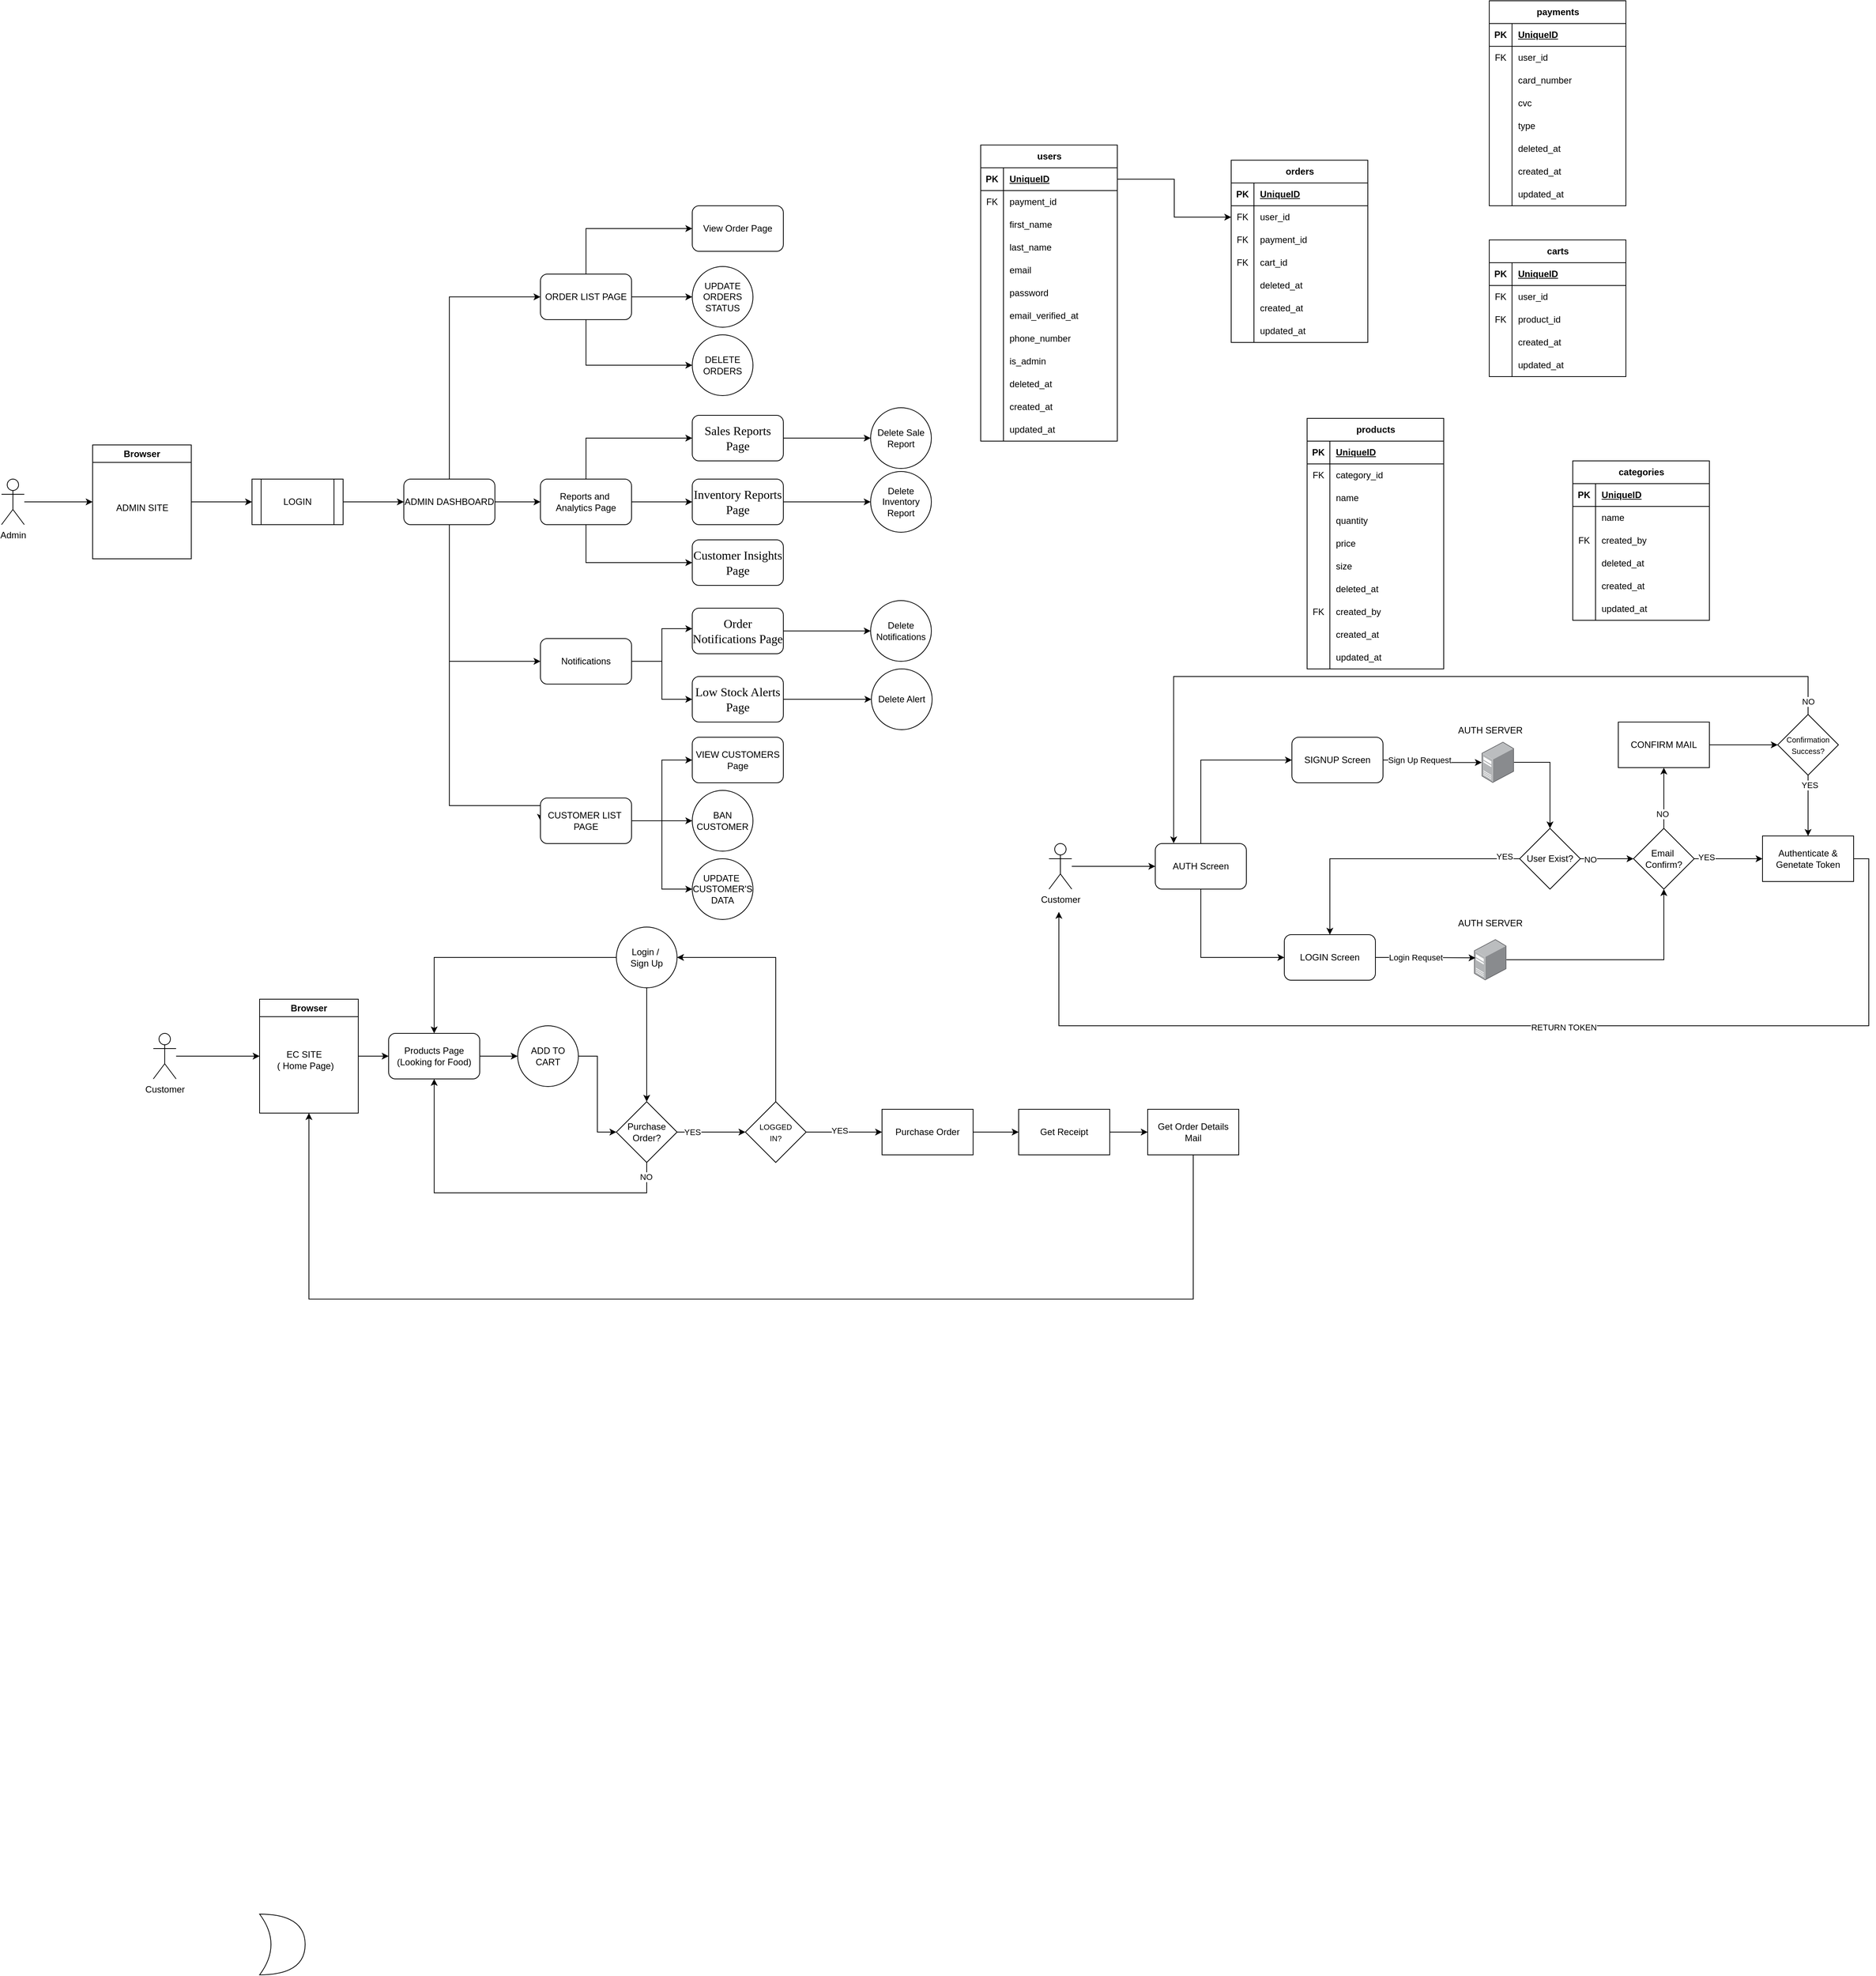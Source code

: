 <mxfile version="24.7.17">
  <diagram name="Page-1" id="Zkek19W8dMPNt0LInETT">
    <mxGraphModel dx="1858" dy="2147" grid="1" gridSize="10" guides="1" tooltips="1" connect="1" arrows="1" fold="1" page="1" pageScale="1" pageWidth="850" pageHeight="1100" math="0" shadow="0">
      <root>
        <mxCell id="0" />
        <mxCell id="1" parent="0" />
        <mxCell id="LS7OopintWC208Sq8WUY-9" style="edgeStyle=orthogonalEdgeStyle;rounded=0;orthogonalLoop=1;jettySize=auto;html=1;entryX=0;entryY=0.5;entryDx=0;entryDy=0;" parent="1" source="LS7OopintWC208Sq8WUY-1" target="LS7OopintWC208Sq8WUY-2" edge="1">
          <mxGeometry relative="1" as="geometry" />
        </mxCell>
        <mxCell id="LS7OopintWC208Sq8WUY-1" value="Customer" style="shape=umlActor;verticalLabelPosition=bottom;verticalAlign=top;html=1;outlineConnect=0;" parent="1" vertex="1">
          <mxGeometry x="250" y="260" width="30" height="60" as="geometry" />
        </mxCell>
        <mxCell id="LS7OopintWC208Sq8WUY-75" style="edgeStyle=orthogonalEdgeStyle;rounded=0;orthogonalLoop=1;jettySize=auto;html=1;entryX=0;entryY=0.5;entryDx=0;entryDy=0;" parent="1" source="LS7OopintWC208Sq8WUY-2" target="LS7OopintWC208Sq8WUY-71" edge="1">
          <mxGeometry relative="1" as="geometry" />
        </mxCell>
        <mxCell id="LS7OopintWC208Sq8WUY-2" value="Browser" style="swimlane;whiteSpace=wrap;html=1;" parent="1" vertex="1">
          <mxGeometry x="390" y="215" width="130" height="150" as="geometry" />
        </mxCell>
        <mxCell id="LS7OopintWC208Sq8WUY-3" value="EC SITE&amp;nbsp;&lt;div&gt;( Home Page)&lt;/div&gt;" style="text;html=1;align=center;verticalAlign=middle;resizable=0;points=[];autosize=1;strokeColor=none;fillColor=none;" parent="LS7OopintWC208Sq8WUY-2" vertex="1">
          <mxGeometry x="10" y="60" width="100" height="40" as="geometry" />
        </mxCell>
        <mxCell id="LS7OopintWC208Sq8WUY-19" value="" style="edgeStyle=orthogonalEdgeStyle;rounded=0;orthogonalLoop=1;jettySize=auto;html=1;" parent="1" source="LS7OopintWC208Sq8WUY-4" target="LS7OopintWC208Sq8WUY-18" edge="1">
          <mxGeometry relative="1" as="geometry" />
        </mxCell>
        <mxCell id="LS7OopintWC208Sq8WUY-4" value="Purchase Order" style="rounded=0;whiteSpace=wrap;html=1;" parent="1" vertex="1">
          <mxGeometry x="1210" y="360" width="120" height="60" as="geometry" />
        </mxCell>
        <mxCell id="LS7OopintWC208Sq8WUY-60" style="edgeStyle=orthogonalEdgeStyle;rounded=0;orthogonalLoop=1;jettySize=auto;html=1;" parent="1" source="LS7OopintWC208Sq8WUY-18" target="LS7OopintWC208Sq8WUY-58" edge="1">
          <mxGeometry relative="1" as="geometry" />
        </mxCell>
        <mxCell id="LS7OopintWC208Sq8WUY-18" value="Get Receipt" style="rounded=0;whiteSpace=wrap;html=1;" parent="1" vertex="1">
          <mxGeometry x="1390" y="360" width="120" height="60" as="geometry" />
        </mxCell>
        <mxCell id="LS7OopintWC208Sq8WUY-27" style="edgeStyle=orthogonalEdgeStyle;rounded=0;orthogonalLoop=1;jettySize=auto;html=1;" parent="1" source="LS7OopintWC208Sq8WUY-20" target="LS7OopintWC208Sq8WUY-4" edge="1">
          <mxGeometry relative="1" as="geometry" />
        </mxCell>
        <mxCell id="LS7OopintWC208Sq8WUY-29" value="YES" style="edgeLabel;html=1;align=center;verticalAlign=middle;resizable=0;points=[];" parent="LS7OopintWC208Sq8WUY-27" vertex="1" connectable="0">
          <mxGeometry x="-0.127" y="2" relative="1" as="geometry">
            <mxPoint as="offset" />
          </mxGeometry>
        </mxCell>
        <mxCell id="LS7OopintWC208Sq8WUY-54" style="edgeStyle=orthogonalEdgeStyle;rounded=0;orthogonalLoop=1;jettySize=auto;html=1;entryX=1;entryY=0.5;entryDx=0;entryDy=0;" parent="1" source="LS7OopintWC208Sq8WUY-20" target="LS7OopintWC208Sq8WUY-31" edge="1">
          <mxGeometry relative="1" as="geometry">
            <Array as="points">
              <mxPoint x="1070" y="160" />
            </Array>
          </mxGeometry>
        </mxCell>
        <mxCell id="LS7OopintWC208Sq8WUY-20" value="&lt;font style=&quot;font-size: 10px;&quot;&gt;LOGGED&lt;/font&gt;&lt;div&gt;&lt;font style=&quot;font-size: 10px;&quot;&gt;IN?&lt;/font&gt;&lt;/div&gt;" style="rhombus;whiteSpace=wrap;html=1;" parent="1" vertex="1">
          <mxGeometry x="1030" y="350" width="80" height="80" as="geometry" />
        </mxCell>
        <mxCell id="LS7OopintWC208Sq8WUY-56" style="edgeStyle=orthogonalEdgeStyle;rounded=0;orthogonalLoop=1;jettySize=auto;html=1;" parent="1" source="LS7OopintWC208Sq8WUY-31" target="LS7OopintWC208Sq8WUY-33" edge="1">
          <mxGeometry relative="1" as="geometry" />
        </mxCell>
        <mxCell id="LS7OopintWC208Sq8WUY-72" style="edgeStyle=orthogonalEdgeStyle;rounded=0;orthogonalLoop=1;jettySize=auto;html=1;entryX=0.5;entryY=0;entryDx=0;entryDy=0;" parent="1" source="LS7OopintWC208Sq8WUY-31" target="LS7OopintWC208Sq8WUY-71" edge="1">
          <mxGeometry relative="1" as="geometry" />
        </mxCell>
        <mxCell id="LS7OopintWC208Sq8WUY-31" value="Login /&amp;nbsp;&lt;div&gt;&lt;span style=&quot;background-color: initial;&quot;&gt;Sign Up&lt;/span&gt;&lt;/div&gt;" style="ellipse;whiteSpace=wrap;html=1;aspect=fixed;" parent="1" vertex="1">
          <mxGeometry x="860" y="120" width="80" height="80" as="geometry" />
        </mxCell>
        <mxCell id="LS7OopintWC208Sq8WUY-45" style="edgeStyle=orthogonalEdgeStyle;rounded=0;orthogonalLoop=1;jettySize=auto;html=1;exitX=1;exitY=0.5;exitDx=0;exitDy=0;entryX=0;entryY=0.5;entryDx=0;entryDy=0;" parent="1" source="LS7OopintWC208Sq8WUY-32" target="LS7OopintWC208Sq8WUY-33" edge="1">
          <mxGeometry relative="1" as="geometry" />
        </mxCell>
        <mxCell id="LS7OopintWC208Sq8WUY-32" value="ADD TO CART" style="ellipse;whiteSpace=wrap;html=1;aspect=fixed;" parent="1" vertex="1">
          <mxGeometry x="730" y="250" width="80" height="80" as="geometry" />
        </mxCell>
        <mxCell id="LS7OopintWC208Sq8WUY-46" style="edgeStyle=orthogonalEdgeStyle;rounded=0;orthogonalLoop=1;jettySize=auto;html=1;entryX=0;entryY=0.5;entryDx=0;entryDy=0;" parent="1" source="LS7OopintWC208Sq8WUY-33" target="LS7OopintWC208Sq8WUY-20" edge="1">
          <mxGeometry relative="1" as="geometry" />
        </mxCell>
        <mxCell id="LS7OopintWC208Sq8WUY-49" value="YES" style="edgeLabel;html=1;align=center;verticalAlign=middle;resizable=0;points=[];" parent="LS7OopintWC208Sq8WUY-46" vertex="1" connectable="0">
          <mxGeometry x="-0.756" y="1" relative="1" as="geometry">
            <mxPoint x="9" y="1" as="offset" />
          </mxGeometry>
        </mxCell>
        <mxCell id="LS7OopintWC208Sq8WUY-73" style="edgeStyle=orthogonalEdgeStyle;rounded=0;orthogonalLoop=1;jettySize=auto;html=1;exitX=0.5;exitY=1;exitDx=0;exitDy=0;entryX=0.5;entryY=1;entryDx=0;entryDy=0;" parent="1" source="LS7OopintWC208Sq8WUY-33" target="LS7OopintWC208Sq8WUY-71" edge="1">
          <mxGeometry relative="1" as="geometry">
            <Array as="points">
              <mxPoint x="900" y="470" />
              <mxPoint x="620" y="470" />
            </Array>
          </mxGeometry>
        </mxCell>
        <mxCell id="LS7OopintWC208Sq8WUY-74" value="NO" style="edgeLabel;html=1;align=center;verticalAlign=middle;resizable=0;points=[];" parent="LS7OopintWC208Sq8WUY-73" vertex="1" connectable="0">
          <mxGeometry x="-0.919" y="-1" relative="1" as="geometry">
            <mxPoint as="offset" />
          </mxGeometry>
        </mxCell>
        <mxCell id="LS7OopintWC208Sq8WUY-33" value="&lt;div&gt;Purchase Order?&lt;/div&gt;" style="rhombus;whiteSpace=wrap;html=1;" parent="1" vertex="1">
          <mxGeometry x="860" y="350" width="80" height="80" as="geometry" />
        </mxCell>
        <mxCell id="LS7OopintWC208Sq8WUY-62" style="edgeStyle=orthogonalEdgeStyle;rounded=0;orthogonalLoop=1;jettySize=auto;html=1;entryX=0.5;entryY=1;entryDx=0;entryDy=0;" parent="1" source="LS7OopintWC208Sq8WUY-58" target="LS7OopintWC208Sq8WUY-2" edge="1">
          <mxGeometry relative="1" as="geometry">
            <Array as="points">
              <mxPoint x="1620" y="610" />
              <mxPoint x="455" y="610" />
            </Array>
          </mxGeometry>
        </mxCell>
        <mxCell id="LS7OopintWC208Sq8WUY-58" value="Get Order Details Mail" style="rounded=0;whiteSpace=wrap;html=1;" parent="1" vertex="1">
          <mxGeometry x="1560" y="360" width="120" height="60" as="geometry" />
        </mxCell>
        <mxCell id="LS7OopintWC208Sq8WUY-114" style="edgeStyle=orthogonalEdgeStyle;rounded=0;orthogonalLoop=1;jettySize=auto;html=1;entryX=0;entryY=0.5;entryDx=0;entryDy=0;" parent="1" source="LS7OopintWC208Sq8WUY-63" target="LS7OopintWC208Sq8WUY-68" edge="1">
          <mxGeometry relative="1" as="geometry" />
        </mxCell>
        <mxCell id="LS7OopintWC208Sq8WUY-63" value="Admin" style="shape=umlActor;verticalLabelPosition=bottom;verticalAlign=top;html=1;outlineConnect=0;" parent="1" vertex="1">
          <mxGeometry x="50" y="-470" width="30" height="60" as="geometry" />
        </mxCell>
        <mxCell id="LS7OopintWC208Sq8WUY-112" value="" style="edgeStyle=orthogonalEdgeStyle;rounded=0;orthogonalLoop=1;jettySize=auto;html=1;" parent="1" source="LS7OopintWC208Sq8WUY-68" target="LS7OopintWC208Sq8WUY-110" edge="1">
          <mxGeometry relative="1" as="geometry" />
        </mxCell>
        <mxCell id="LS7OopintWC208Sq8WUY-68" value="Browser" style="swimlane;whiteSpace=wrap;html=1;" parent="1" vertex="1">
          <mxGeometry x="170" y="-515" width="130" height="150" as="geometry" />
        </mxCell>
        <mxCell id="LS7OopintWC208Sq8WUY-69" value="ADMIN SITE&lt;div&gt;&lt;br&gt;&lt;/div&gt;" style="text;html=1;align=center;verticalAlign=middle;resizable=0;points=[];autosize=1;strokeColor=none;fillColor=none;" parent="LS7OopintWC208Sq8WUY-68" vertex="1">
          <mxGeometry x="20" y="70" width="90" height="40" as="geometry" />
        </mxCell>
        <mxCell id="LS7OopintWC208Sq8WUY-76" style="edgeStyle=orthogonalEdgeStyle;rounded=0;orthogonalLoop=1;jettySize=auto;html=1;" parent="1" source="LS7OopintWC208Sq8WUY-71" target="LS7OopintWC208Sq8WUY-32" edge="1">
          <mxGeometry relative="1" as="geometry" />
        </mxCell>
        <mxCell id="LS7OopintWC208Sq8WUY-71" value="Products Page&lt;br&gt;(Looking for Food)" style="rounded=1;whiteSpace=wrap;html=1;" parent="1" vertex="1">
          <mxGeometry x="560" y="260" width="120" height="60" as="geometry" />
        </mxCell>
        <mxCell id="LS7OopintWC208Sq8WUY-86" style="edgeStyle=orthogonalEdgeStyle;rounded=0;orthogonalLoop=1;jettySize=auto;html=1;exitX=0.5;exitY=0;exitDx=0;exitDy=0;entryX=0;entryY=0.5;entryDx=0;entryDy=0;" parent="1" source="LS7OopintWC208Sq8WUY-77" target="LS7OopintWC208Sq8WUY-79" edge="1">
          <mxGeometry relative="1" as="geometry" />
        </mxCell>
        <mxCell id="LS7OopintWC208Sq8WUY-88" style="edgeStyle=orthogonalEdgeStyle;rounded=0;orthogonalLoop=1;jettySize=auto;html=1;entryX=0;entryY=0.5;entryDx=0;entryDy=0;" parent="1" source="LS7OopintWC208Sq8WUY-77" target="LS7OopintWC208Sq8WUY-87" edge="1">
          <mxGeometry relative="1" as="geometry">
            <Array as="points">
              <mxPoint x="640" y="-40" />
            </Array>
          </mxGeometry>
        </mxCell>
        <mxCell id="LS7OopintWC208Sq8WUY-102" style="edgeStyle=orthogonalEdgeStyle;rounded=0;orthogonalLoop=1;jettySize=auto;html=1;" parent="1" source="LS7OopintWC208Sq8WUY-77" target="LS7OopintWC208Sq8WUY-95" edge="1">
          <mxGeometry relative="1" as="geometry" />
        </mxCell>
        <mxCell id="LS7OopintWC208Sq8WUY-109" style="edgeStyle=orthogonalEdgeStyle;rounded=0;orthogonalLoop=1;jettySize=auto;html=1;entryX=0;entryY=0.5;entryDx=0;entryDy=0;" parent="1" source="LS7OopintWC208Sq8WUY-77" target="LS7OopintWC208Sq8WUY-103" edge="1">
          <mxGeometry relative="1" as="geometry">
            <Array as="points">
              <mxPoint x="640" y="-230" />
            </Array>
          </mxGeometry>
        </mxCell>
        <mxCell id="LS7OopintWC208Sq8WUY-77" value="ADMIN DASHBOARD" style="rounded=1;whiteSpace=wrap;html=1;" parent="1" vertex="1">
          <mxGeometry x="580" y="-470" width="120" height="60" as="geometry" />
        </mxCell>
        <mxCell id="LS7OopintWC208Sq8WUY-83" style="edgeStyle=orthogonalEdgeStyle;rounded=0;orthogonalLoop=1;jettySize=auto;html=1;entryX=0;entryY=0.5;entryDx=0;entryDy=0;" parent="1" source="LS7OopintWC208Sq8WUY-79" target="LS7OopintWC208Sq8WUY-125" edge="1">
          <mxGeometry relative="1" as="geometry">
            <mxPoint x="960" y="-720" as="targetPoint" />
          </mxGeometry>
        </mxCell>
        <mxCell id="LS7OopintWC208Sq8WUY-84" style="edgeStyle=orthogonalEdgeStyle;rounded=0;orthogonalLoop=1;jettySize=auto;html=1;entryX=0;entryY=0.5;entryDx=0;entryDy=0;" parent="1" source="LS7OopintWC208Sq8WUY-79" target="LS7OopintWC208Sq8WUY-137" edge="1">
          <mxGeometry relative="1" as="geometry">
            <mxPoint x="960" y="-800" as="targetPoint" />
            <Array as="points">
              <mxPoint x="820" y="-800" />
            </Array>
          </mxGeometry>
        </mxCell>
        <mxCell id="LS7OopintWC208Sq8WUY-85" style="edgeStyle=orthogonalEdgeStyle;rounded=0;orthogonalLoop=1;jettySize=auto;html=1;entryX=0;entryY=0.5;entryDx=0;entryDy=0;" parent="1" source="LS7OopintWC208Sq8WUY-79" target="LS7OopintWC208Sq8WUY-124" edge="1">
          <mxGeometry relative="1" as="geometry">
            <mxPoint x="960" y="-620" as="targetPoint" />
            <Array as="points">
              <mxPoint x="820" y="-620" />
            </Array>
          </mxGeometry>
        </mxCell>
        <mxCell id="LS7OopintWC208Sq8WUY-79" value="ORDER LIST PAGE" style="rounded=1;whiteSpace=wrap;html=1;" parent="1" vertex="1">
          <mxGeometry x="760" y="-740" width="120" height="60" as="geometry" />
        </mxCell>
        <mxCell id="LS7OopintWC208Sq8WUY-122" style="edgeStyle=orthogonalEdgeStyle;rounded=0;orthogonalLoop=1;jettySize=auto;html=1;entryX=0;entryY=0.5;entryDx=0;entryDy=0;" parent="1" source="LS7OopintWC208Sq8WUY-87" target="LS7OopintWC208Sq8WUY-116" edge="1">
          <mxGeometry relative="1" as="geometry" />
        </mxCell>
        <mxCell id="LS7OopintWC208Sq8WUY-123" style="edgeStyle=orthogonalEdgeStyle;rounded=0;orthogonalLoop=1;jettySize=auto;html=1;entryX=0;entryY=0.5;entryDx=0;entryDy=0;" parent="1" source="LS7OopintWC208Sq8WUY-87" target="LS7OopintWC208Sq8WUY-117" edge="1">
          <mxGeometry relative="1" as="geometry" />
        </mxCell>
        <mxCell id="LS7OopintWC208Sq8WUY-135" style="edgeStyle=orthogonalEdgeStyle;rounded=0;orthogonalLoop=1;jettySize=auto;html=1;entryX=0;entryY=0.5;entryDx=0;entryDy=0;" parent="1" source="LS7OopintWC208Sq8WUY-87" target="LS7OopintWC208Sq8WUY-131" edge="1">
          <mxGeometry relative="1" as="geometry" />
        </mxCell>
        <mxCell id="LS7OopintWC208Sq8WUY-87" value="CUSTOMER LIST&amp;nbsp;&lt;div&gt;PAGE&lt;/div&gt;" style="rounded=1;whiteSpace=wrap;html=1;" parent="1" vertex="1">
          <mxGeometry x="760" y="-50" width="120" height="60" as="geometry" />
        </mxCell>
        <mxCell id="LS7OopintWC208Sq8WUY-99" style="edgeStyle=orthogonalEdgeStyle;rounded=0;orthogonalLoop=1;jettySize=auto;html=1;entryX=0;entryY=0.5;entryDx=0;entryDy=0;" parent="1" source="LS7OopintWC208Sq8WUY-95" target="LS7OopintWC208Sq8WUY-128" edge="1">
          <mxGeometry relative="1" as="geometry">
            <mxPoint x="960" y="-440" as="targetPoint" />
          </mxGeometry>
        </mxCell>
        <mxCell id="LS7OopintWC208Sq8WUY-130" style="edgeStyle=orthogonalEdgeStyle;rounded=0;orthogonalLoop=1;jettySize=auto;html=1;entryX=0;entryY=0.5;entryDx=0;entryDy=0;" parent="1" source="LS7OopintWC208Sq8WUY-95" target="LS7OopintWC208Sq8WUY-129" edge="1">
          <mxGeometry relative="1" as="geometry">
            <Array as="points">
              <mxPoint x="820" y="-360" />
            </Array>
          </mxGeometry>
        </mxCell>
        <mxCell id="LS7OopintWC208Sq8WUY-136" style="edgeStyle=orthogonalEdgeStyle;rounded=0;orthogonalLoop=1;jettySize=auto;html=1;entryX=0;entryY=0.5;entryDx=0;entryDy=0;" parent="1" source="LS7OopintWC208Sq8WUY-95" target="LS7OopintWC208Sq8WUY-126" edge="1">
          <mxGeometry relative="1" as="geometry">
            <Array as="points">
              <mxPoint x="820" y="-524" />
            </Array>
          </mxGeometry>
        </mxCell>
        <mxCell id="LS7OopintWC208Sq8WUY-95" value="&lt;span style=&quot;caret-color: rgb(0, 0, 0); text-align: start;&quot;&gt;Reports and&amp;nbsp;&lt;/span&gt;&lt;div&gt;&lt;span style=&quot;caret-color: rgb(0, 0, 0); text-align: start;&quot;&gt;Analytics Page&lt;/span&gt;&lt;/div&gt;" style="rounded=1;whiteSpace=wrap;html=1;" parent="1" vertex="1">
          <mxGeometry x="760" y="-470" width="120" height="60" as="geometry" />
        </mxCell>
        <mxCell id="LS7OopintWC208Sq8WUY-108" style="edgeStyle=orthogonalEdgeStyle;rounded=0;orthogonalLoop=1;jettySize=auto;html=1;entryX=0;entryY=0.5;entryDx=0;entryDy=0;" parent="1" source="LS7OopintWC208Sq8WUY-103" target="LS7OopintWC208Sq8WUY-132" edge="1">
          <mxGeometry relative="1" as="geometry">
            <mxPoint x="960" y="-200" as="targetPoint" />
          </mxGeometry>
        </mxCell>
        <mxCell id="LS7OopintWC208Sq8WUY-103" value="&lt;div style=&quot;text-align: start;&quot;&gt;&lt;span style=&quot;background-color: initial;&quot;&gt;Notifications&lt;/span&gt;&lt;/div&gt;" style="rounded=1;whiteSpace=wrap;html=1;" parent="1" vertex="1">
          <mxGeometry x="760" y="-260" width="120" height="60" as="geometry" />
        </mxCell>
        <mxCell id="LS7OopintWC208Sq8WUY-107" style="edgeStyle=orthogonalEdgeStyle;rounded=0;orthogonalLoop=1;jettySize=auto;html=1;entryX=0;entryY=0.45;entryDx=0;entryDy=0;entryPerimeter=0;" parent="1" source="LS7OopintWC208Sq8WUY-103" target="LS7OopintWC208Sq8WUY-133" edge="1">
          <mxGeometry relative="1" as="geometry">
            <mxPoint x="957" y="-262.98" as="targetPoint" />
          </mxGeometry>
        </mxCell>
        <mxCell id="LS7OopintWC208Sq8WUY-111" style="edgeStyle=orthogonalEdgeStyle;rounded=0;orthogonalLoop=1;jettySize=auto;html=1;" parent="1" source="LS7OopintWC208Sq8WUY-110" target="LS7OopintWC208Sq8WUY-77" edge="1">
          <mxGeometry relative="1" as="geometry" />
        </mxCell>
        <mxCell id="LS7OopintWC208Sq8WUY-110" value="LOGIN" style="shape=process;whiteSpace=wrap;html=1;backgroundOutline=1;" parent="1" vertex="1">
          <mxGeometry x="380" y="-470" width="120" height="60" as="geometry" />
        </mxCell>
        <mxCell id="LS7OopintWC208Sq8WUY-116" value="UPDATE&amp;nbsp;&lt;br&gt;CUSTOMER&#39;S DATA" style="ellipse;whiteSpace=wrap;html=1;aspect=fixed;" parent="1" vertex="1">
          <mxGeometry x="960" y="30" width="80" height="80" as="geometry" />
        </mxCell>
        <mxCell id="LS7OopintWC208Sq8WUY-117" value="BAN CUSTOMER" style="ellipse;whiteSpace=wrap;html=1;aspect=fixed;" parent="1" vertex="1">
          <mxGeometry x="960" y="-60" width="80" height="80" as="geometry" />
        </mxCell>
        <mxCell id="LS7OopintWC208Sq8WUY-124" value="DELETE ORDERS" style="ellipse;whiteSpace=wrap;html=1;aspect=fixed;" parent="1" vertex="1">
          <mxGeometry x="960" y="-660" width="80" height="80" as="geometry" />
        </mxCell>
        <mxCell id="LS7OopintWC208Sq8WUY-125" value="UPDATE ORDERS&lt;div&gt;STATUS&lt;/div&gt;" style="ellipse;whiteSpace=wrap;html=1;aspect=fixed;" parent="1" vertex="1">
          <mxGeometry x="960" y="-750" width="80" height="80" as="geometry" />
        </mxCell>
        <mxCell id="LS7OopintWC208Sq8WUY-146" style="edgeStyle=orthogonalEdgeStyle;rounded=0;orthogonalLoop=1;jettySize=auto;html=1;entryX=0;entryY=0.5;entryDx=0;entryDy=0;" parent="1" source="LS7OopintWC208Sq8WUY-126" target="LS7OopintWC208Sq8WUY-139" edge="1">
          <mxGeometry relative="1" as="geometry" />
        </mxCell>
        <mxCell id="LS7OopintWC208Sq8WUY-126" value="&lt;span style=&quot;font-family: -webkit-standard; font-size: medium; text-align: start; caret-color: rgb(0, 0, 0);&quot;&gt;Sales Reports Page&lt;/span&gt;" style="rounded=1;whiteSpace=wrap;html=1;" parent="1" vertex="1">
          <mxGeometry x="960" y="-554" width="120" height="60" as="geometry" />
        </mxCell>
        <mxCell id="LS7OopintWC208Sq8WUY-145" style="edgeStyle=orthogonalEdgeStyle;rounded=0;orthogonalLoop=1;jettySize=auto;html=1;entryX=0;entryY=0.5;entryDx=0;entryDy=0;" parent="1" source="LS7OopintWC208Sq8WUY-128" target="LS7OopintWC208Sq8WUY-140" edge="1">
          <mxGeometry relative="1" as="geometry" />
        </mxCell>
        <mxCell id="LS7OopintWC208Sq8WUY-128" value="&lt;span style=&quot;font-family: -webkit-standard; font-size: medium; text-align: start; caret-color: rgb(0, 0, 0);&quot;&gt;Inventory Reports Page&lt;/span&gt;" style="rounded=1;whiteSpace=wrap;html=1;" parent="1" vertex="1">
          <mxGeometry x="960" y="-470" width="120" height="60" as="geometry" />
        </mxCell>
        <mxCell id="LS7OopintWC208Sq8WUY-129" value="&lt;span style=&quot;font-family: -webkit-standard; font-size: medium; text-align: start; caret-color: rgb(0, 0, 0);&quot;&gt;Customer Insights Page&lt;/span&gt;" style="rounded=1;whiteSpace=wrap;html=1;" parent="1" vertex="1">
          <mxGeometry x="960" y="-390" width="120" height="60" as="geometry" />
        </mxCell>
        <mxCell id="LS7OopintWC208Sq8WUY-131" value="VIEW CUSTOMERS Page" style="rounded=1;whiteSpace=wrap;html=1;" parent="1" vertex="1">
          <mxGeometry x="960" y="-130" width="120" height="60" as="geometry" />
        </mxCell>
        <mxCell id="LS7OopintWC208Sq8WUY-143" style="edgeStyle=orthogonalEdgeStyle;rounded=0;orthogonalLoop=1;jettySize=auto;html=1;entryX=0;entryY=0.5;entryDx=0;entryDy=0;" parent="1" source="LS7OopintWC208Sq8WUY-132" target="LS7OopintWC208Sq8WUY-142" edge="1">
          <mxGeometry relative="1" as="geometry" />
        </mxCell>
        <mxCell id="LS7OopintWC208Sq8WUY-132" value="&lt;span style=&quot;font-family: -webkit-standard; font-size: medium; text-align: start; caret-color: rgb(0, 0, 0);&quot;&gt;Low Stock Alerts Page&lt;/span&gt;" style="rounded=1;whiteSpace=wrap;html=1;" parent="1" vertex="1">
          <mxGeometry x="960" y="-210" width="120" height="60" as="geometry" />
        </mxCell>
        <mxCell id="LS7OopintWC208Sq8WUY-144" style="edgeStyle=orthogonalEdgeStyle;rounded=0;orthogonalLoop=1;jettySize=auto;html=1;entryX=0;entryY=0.5;entryDx=0;entryDy=0;" parent="1" source="LS7OopintWC208Sq8WUY-133" target="LS7OopintWC208Sq8WUY-141" edge="1">
          <mxGeometry relative="1" as="geometry" />
        </mxCell>
        <mxCell id="LS7OopintWC208Sq8WUY-133" value="&lt;span style=&quot;font-family: -webkit-standard; font-size: medium; text-align: start; caret-color: rgb(0, 0, 0);&quot;&gt;Order Notifications&lt;/span&gt;&lt;span style=&quot;font-family: -webkit-standard; font-size: medium; text-align: start; caret-color: rgb(0, 0, 0);&quot;&gt;&amp;nbsp;Page&lt;/span&gt;" style="rounded=1;whiteSpace=wrap;html=1;" parent="1" vertex="1">
          <mxGeometry x="960" y="-300" width="120" height="60" as="geometry" />
        </mxCell>
        <mxCell id="LS7OopintWC208Sq8WUY-137" value="View Order Page" style="rounded=1;whiteSpace=wrap;html=1;" parent="1" vertex="1">
          <mxGeometry x="960" y="-830" width="120" height="60" as="geometry" />
        </mxCell>
        <mxCell id="LS7OopintWC208Sq8WUY-139" value="Delete Sale Report" style="ellipse;whiteSpace=wrap;html=1;aspect=fixed;" parent="1" vertex="1">
          <mxGeometry x="1195" y="-564" width="80" height="80" as="geometry" />
        </mxCell>
        <mxCell id="LS7OopintWC208Sq8WUY-140" value="Delete Inventory Report" style="ellipse;whiteSpace=wrap;html=1;aspect=fixed;" parent="1" vertex="1">
          <mxGeometry x="1195" y="-480" width="80" height="80" as="geometry" />
        </mxCell>
        <mxCell id="LS7OopintWC208Sq8WUY-141" value="Delete Notifications" style="ellipse;whiteSpace=wrap;html=1;aspect=fixed;" parent="1" vertex="1">
          <mxGeometry x="1195" y="-310" width="80" height="80" as="geometry" />
        </mxCell>
        <mxCell id="LS7OopintWC208Sq8WUY-142" value="Delete Alert" style="ellipse;whiteSpace=wrap;html=1;aspect=fixed;" parent="1" vertex="1">
          <mxGeometry x="1196" y="-220" width="80" height="80" as="geometry" />
        </mxCell>
        <mxCell id="LS7OopintWC208Sq8WUY-175" value="" style="shape=xor;whiteSpace=wrap;html=1;" parent="1" vertex="1">
          <mxGeometry x="390" y="1420" width="60" height="80" as="geometry" />
        </mxCell>
        <mxCell id="LS7OopintWC208Sq8WUY-204" value="&lt;span style=&quot;color: rgba(0, 0, 0, 0); font-family: monospace; font-size: 0px; text-align: start;&quot;&gt;%3CmxGraphModel%3E%3Croot%3E%3CmxCell%20id%3D%220%22%2F%3E%3CmxCell%20id%3D%221%22%20parent%3D%220%22%2F%3E%3CmxCell%20id%3D%222%22%20style%3D%22edgeStyle%3DorthogonalEdgeStyle%3Brounded%3D0%3BorthogonalLoop%3D1%3BjettySize%3Dauto%3Bhtml%3D1%3BexitX%3D1%3BexitY%3D0.75%3BexitDx%3D0%3BexitDy%3D0%3BentryX%3D0%3BentryY%3D0.5%3BentryDx%3D0%3BentryDy%3D0%3B%22%20edge%3D%221%22%20source%3D%224%22%20target%3D%2217%22%20parent%3D%221%22%3E%3CmxGeometry%20relative%3D%221%22%20as%3D%22geometry%22%3E%3CArray%20as%3D%22points%22%3E%3CmxPoint%20x%3D%22-220%22%20y%3D%22140%22%2F%3E%3C%2FArray%3E%3C%2FmxGeometry%3E%3C%2FmxCell%3E%3CmxCell%20id%3D%223%22%20value%3D%22Auth%20Request%22%20style%3D%22edgeLabel%3Bhtml%3D1%3Balign%3Dcenter%3BverticalAlign%3Dmiddle%3Bresizable%3D0%3Bpoints%3D%5B%5D%3B%22%20vertex%3D%221%22%20connectable%3D%220%22%20parent%3D%222%22%3E%3CmxGeometry%20x%3D%22-0.267%22%20relative%3D%221%22%20as%3D%22geometry%22%3E%3CmxPoint%20x%3D%227%22%20as%3D%22offset%22%2F%3E%3C%2FmxGeometry%3E%3C%2FmxCell%3E%3CmxCell%20id%3D%224%22%20value%3D%22%22%20style%3D%22shape%3Dactor%3BwhiteSpace%3Dwrap%3Bhtml%3D1%3BfillColor%3D%2360a917%3BfontColor%3D%23ffffff%3BstrokeColor%3D%232D7600%3B%22%20vertex%3D%221%22%20parent%3D%221%22%3E%3CmxGeometry%20x%3D%22-290%22%20y%3D%2284%22%20width%3D%2260%22%20height%3D%2275%22%20as%3D%22geometry%22%2F%3E%3C%2FmxCell%3E%3CmxCell%20id%3D%225%22%20style%3D%22edgeStyle%3DorthogonalEdgeStyle%3Brounded%3D0%3BorthogonalLoop%3D1%3BjettySize%3Dauto%3Bhtml%3D1%3BentryX%3D0%3BentryY%3D0.5%3BentryDx%3D0%3BentryDy%3D0%3B%22%20edge%3D%221%22%20parent%3D%221%22%3E%3CmxGeometry%20relative%3D%221%22%20as%3D%22geometry%22%3E%3CmxPoint%20x%3D%22570%22%20y%3D%22153%22%20as%3D%22sourcePoint%22%2F%3E%3CmxPoint%20x%3D%22610%22%20y%3D%22153%22%20as%3D%22targetPoint%22%2F%3E%3C%2FmxGeometry%3E%3C%2FmxCell%3E%3CmxCell%20id%3D%226%22%20value%3D%22USER%22%20style%3D%22text%3Bhtml%3D1%3Balign%3Dcenter%3BverticalAlign%3Dmiddle%3Bresizable%3D0%3Bpoints%3D%5B%5D%3Bautosize%3D1%3BstrokeColor%3Dnone%3BfillColor%3Dnone%3B%22%20vertex%3D%221%22%20parent%3D%221%22%3E%3CmxGeometry%20x%3D%22-290%22%20y%3D%22159%22%20width%3D%2260%22%20height%3D%2230%22%20as%3D%22geometry%22%2F%3E%3C%2FmxCell%3E%3CmxCell%20id%3D%227%22%20style%3D%22edgeStyle%3DorthogonalEdgeStyle%3Brounded%3D0%3BorthogonalLoop%3D1%3BjettySize%3Dauto%3Bhtml%3D1%3BexitX%3D0.5%3BexitY%3D0%3BexitDx%3D0%3BexitDy%3D0%3B%22%20edge%3D%221%22%20source%3D%229%22%20parent%3D%221%22%3E%3CmxGeometry%20relative%3D%221%22%20as%3D%22geometry%22%3E%3CmxPoint%20x%3D%22448%22%20y%3D%22150%22%20as%3D%22targetPoint%22%2F%3E%3CmxPoint%20x%3D%22230%22%20y%3D%22190%22%20as%3D%22sourcePoint%22%2F%3E%3CArray%20as%3D%22points%22%3E%3CmxPoint%20x%3D%22227%22%20y%3D%22150%22%2F%3E%3C%2FArray%3E%3C%2FmxGeometry%3E%3C%2FmxCell%3E%3CmxCell%20id%3D%228%22%20style%3D%22edgeStyle%3DorthogonalEdgeStyle%3Brounded%3D0%3BorthogonalLoop%3D1%3BjettySize%3Dauto%3Bhtml%3D1%3B%22%20edge%3D%221%22%20source%3D%229%22%20parent%3D%221%22%3E%3CmxGeometry%20relative%3D%221%22%20as%3D%22geometry%22%3E%3CmxPoint%20x%3D%22450%22%20y%3D%22330%22%20as%3D%22targetPoint%22%2F%3E%3CArray%20as%3D%22points%22%3E%3CmxPoint%20x%3D%22227%22%20y%3D%22330%22%2F%3E%3CmxPoint%20x%3D%22450%22%20y%3D%22330%22%2F%3E%3C%2FArray%3E%3C%2FmxGeometry%3E%3C%2FmxCell%3E%3CmxCell%20id%3D%229%22%20value%3D%22%26lt%3Bfont%20style%3D%26quot%3Bfont-size%3A%2010px%3B%26quot%3B%26gt%3BIs%20User%20Exist%3F%26lt%3B%2Ffont%26gt%3B%22%20style%3D%22rhombus%3BwhiteSpace%3Dwrap%3Bhtml%3D1%3BfillColor%3D%231ba1e2%3BstrokeColor%3D%23006EAF%3BfontColor%3D%23ffffff%3B%22%20vertex%3D%221%22%20parent%3D%221%22%3E%3CmxGeometry%20x%3D%22187%22%20y%3D%22196%22%20width%3D%2280%22%20height%3D%2280%22%20as%3D%22geometry%22%2F%3E%3C%2FmxCell%3E%3CmxCell%20id%3D%2210%22%20value%3D%22User%20Registration%22%20style%3D%22text%3Bhtml%3D1%3Balign%3Dcenter%3BverticalAlign%3Dmiddle%3Bresizable%3D0%3Bpoints%3D%5B%5D%3Bautosize%3D1%3BstrokeColor%3Dnone%3BfillColor%3Dnone%3B%22%20vertex%3D%221%22%20parent%3D%221%22%3E%3CmxGeometry%20x%3D%22280%22%20y%3D%22120%22%20width%3D%22120%22%20height%3D%2230%22%20as%3D%22geometry%22%2F%3E%3C%2FmxCell%3E%3CmxCell%20id%3D%2211%22%20value%3D%22User%20Login%22%20style%3D%22text%3Bhtml%3D1%3Balign%3Dcenter%3BverticalAlign%3Dmiddle%3Bresizable%3D0%3Bpoints%3D%5B%5D%3Bautosize%3D1%3BstrokeColor%3Dnone%3BfillColor%3Dnone%3B%22%20vertex%3D%221%22%20parent%3D%221%22%3E%3CmxGeometry%20x%3D%22280%22%20y%3D%22300%22%20width%3D%2280%22%20height%3D%2230%22%20as%3D%22geometry%22%2F%3E%3C%2FmxCell%3E%3CmxCell%20id%3D%2212%22%20value%3D%22F%2CLName%20%26amp%3Bamp%3B%20Email%20%26amp%3Bamp%3B%20Password%26amp%3Bnbsp%3B%22%20style%3D%22text%3Bhtml%3D1%3Balign%3Dcenter%3BverticalAlign%3Dmiddle%3Bresizable%3D0%3Bpoints%3D%5B%5D%3Bautosize%3D1%3BstrokeColor%3Dnone%3BfillColor%3Dnone%3B%22%20vertex%3D%221%22%20parent%3D%221%22%3E%3CmxGeometry%20x%3D%22245%22%20y%3D%22150%22%20width%3D%22190%22%20height%3D%2230%22%20as%3D%22geometry%22%2F%3E%3C%2FmxCell%3E%3CmxCell%20id%3D%2213%22%20value%3D%22Email%20%26amp%3Bamp%3B%20Password%22%20style%3D%22text%3Bhtml%3D1%3Balign%3Dcenter%3BverticalAlign%3Dmiddle%3Bresizable%3D0%3Bpoints%3D%5B%5D%3Bautosize%3D1%3BstrokeColor%3Dnone%3BfillColor%3Dnone%3B%22%20vertex%3D%221%22%20parent%3D%221%22%3E%3CmxGeometry%20x%3D%22267%22%20y%3D%22330%22%20width%3D%22120%22%20height%3D%2230%22%20as%3D%22geometry%22%2F%3E%3C%2FmxCell%3E%3CmxCell%20id%3D%2214%22%20value%3D%22NO%22%20style%3D%22edgeLabel%3Bhtml%3D1%3Balign%3Dcenter%3BverticalAlign%3Dmiddle%3Bresizable%3D0%3Bpoints%3D%5B%5D%3B%22%20vertex%3D%221%22%20connectable%3D%220%22%20parent%3D%221%22%3E%3CmxGeometry%20x%3D%22-99%22%20y%3D%2279.333%22%20as%3D%22geometry%22%2F%3E%3C%2FmxCell%3E%3CmxCell%20id%3D%2215%22%20style%3D%22edgeStyle%3DorthogonalEdgeStyle%3Brounded%3D0%3BorthogonalLoop%3D1%3BjettySize%3Dauto%3Bhtml%3D1%3BexitX%3D0.5%3BexitY%3D1%3BexitDx%3D0%3BexitDy%3D0%3BentryX%3D0%3BentryY%3D0.5%3BentryDx%3D0%3BentryDy%3D0%3B%22%20edge%3D%221%22%20source%3D%2217%22%20target%3D%2220%22%20parent%3D%221%22%3E%3CmxGeometry%20relative%3D%221%22%20as%3D%22geometry%22%3E%3CmxPoint%20x%3D%22-100%22%20y%3D%22280%22%20as%3D%22targetPoint%22%2F%3E%3C%2FmxGeometry%3E%3C%2FmxCell%3E%3CmxCell%20id%3D%2216%22%20value%3D%22YES%22%20style%3D%22edgeLabel%3Bhtml%3D1%3Balign%3Dcenter%3BverticalAlign%3Dmiddle%3Bresizable%3D0%3Bpoints%3D%5B%5D%3B%22%20vertex%3D%221%22%20connectable%3D%220%22%20parent%3D%2215%22%3E%3CmxGeometry%20x%3D%22-0.615%22%20y%3D%222%22%20relative%3D%221%22%20as%3D%22geometry%22%3E%3CmxPoint%20y%3D%221%22%20as%3D%22offset%22%2F%3E%3C%2FmxGeometry%3E%3C%2FmxCell%3E%3CmxCell%20id%3D%2217%22%20value%3D%22%26lt%3Bfont%20style%3D%26quot%3Bfont-size%3A%2010px%3B%26quot%3B%26gt%3BIs%20Token%26lt%3B%2Ffont%26gt%3B%26lt%3Bdiv%26gt%3B%26lt%3Bfont%20style%3D%26quot%3Bfont-size%3A%2010px%3B%26quot%3B%26gt%3B%26amp%3Bnbsp%3BExist%20%26amp%3Bamp%3B%26lt%3B%2Ffont%26gt%3B%26lt%3B%2Fdiv%26gt%3B%26lt%3Bdiv%26gt%3B%26lt%3Bfont%20style%3D%26quot%3Bfont-size%3A%2010px%3B%26quot%3B%26gt%3BExpire%3F%26amp%3Bnbsp%3B%26lt%3B%2Ffont%26gt%3B%26lt%3B%2Fdiv%26gt%3B%22%20style%3D%22rhombus%3BwhiteSpace%3Dwrap%3Bhtml%3D1%3BfillColor%3D%231ba1e2%3BfontColor%3D%23ffffff%3BstrokeColor%3D%23006EAF%3B%22%20vertex%3D%221%22%20parent%3D%221%22%3E%3CmxGeometry%20x%3D%22-140%22%20y%3D%22100%22%20width%3D%2280%22%20height%3D%2280%22%20as%3D%22geometry%22%2F%3E%3C%2FmxCell%3E%3CmxCell%20id%3D%2218%22%20style%3D%22edgeStyle%3DorthogonalEdgeStyle%3Brounded%3D0%3BorthogonalLoop%3D1%3BjettySize%3Dauto%3Bhtml%3D1%3BentryX%3D0%3BentryY%3D0.5%3BentryDx%3D0%3BentryDy%3D0%3B%22%20edge%3D%221%22%20source%3D%2220%22%20target%3D%229%22%20parent%3D%221%22%3E%3CmxGeometry%20relative%3D%221%22%20as%3D%22geometry%22%2F%3E%3C%2FmxCell%3E%3CmxCell%20id%3D%2219%22%20value%3D%22Login%20Request%22%20style%3D%22edgeLabel%3Bhtml%3D1%3Balign%3Dcenter%3BverticalAlign%3Dmiddle%3Bresizable%3D0%3Bpoints%3D%5B%5D%3B%22%20vertex%3D%221%22%20connectable%3D%220%22%20parent%3D%2218%22%3E%3CmxGeometry%20x%3D%22-0.215%22%20relative%3D%221%22%20as%3D%22geometry%22%3E%3CmxPoint%20x%3D%2210%22%20as%3D%22offset%22%2F%3E%3C%2FmxGeometry%3E%3C%2FmxCell%3E%3CmxCell%20id%3D%2220%22%20value%3D%22Auth%20Screen%22%20style%3D%22rounded%3D0%3BwhiteSpace%3Dwrap%3Bhtml%3D1%3BfillColor%3D%23fff2cc%3BstrokeColor%3D%23d6b656%3B%22%20vertex%3D%221%22%20parent%3D%221%22%3E%3CmxGeometry%20x%3D%22-60%22%20y%3D%22221%22%20width%3D%22120%22%20height%3D%2230%22%20as%3D%22geometry%22%2F%3E%3C%2FmxCell%3E%3CmxCell%20id%3D%2221%22%20style%3D%22edgeStyle%3DorthogonalEdgeStyle%3Brounded%3D0%3BorthogonalLoop%3D1%3BjettySize%3Dauto%3Bhtml%3D1%3BentryX%3D1%3BentryY%3D0.5%3BentryDx%3D0%3BentryDy%3D0%3B%22%20edge%3D%221%22%20source%3D%2223%22%20target%3D%2229%22%20parent%3D%221%22%3E%3CmxGeometry%20relative%3D%221%22%20as%3D%22geometry%22%2F%3E%3C%2FmxCell%3E%3CmxCell%20id%3D%2222%22%20value%3D%22%26lt%3Bfont%20style%3D%26quot%3Bfont-size%3A%2012px%3B%26quot%3B%26gt%3BSend%20Confirm%20Mail%26lt%3B%2Ffont%26gt%3B%22%20style%3D%22edgeLabel%3Bhtml%3D1%3Balign%3Dcenter%3BverticalAlign%3Dmiddle%3Bresizable%3D0%3Bpoints%3D%5B%5D%3B%22%20vertex%3D%221%22%20connectable%3D%220%22%20parent%3D%2221%22%3E%3CmxGeometry%20x%3D%220.075%22%20y%3D%221%22%20relative%3D%221%22%20as%3D%22geometry%22%3E%3CmxPoint%20as%3D%22offset%22%2F%3E%3C%2FmxGeometry%3E%3C%2FmxCell%3E%3CmxCell%20id%3D%2223%22%20value%3D%22%26lt%3Bfont%20size%3D%26quot%3B3%26quot%3B%26gt%3BMAIL%20Server%26lt%3B%2Ffont%26gt%3B%22%20style%3D%22rounded%3D0%3BwhiteSpace%3Dwrap%3Bhtml%3D1%3BfillColor%3D%23dae8fc%3BstrokeColor%3D%236c8ebf%3B%22%20vertex%3D%221%22%20parent%3D%221%22%3E%3CmxGeometry%20x%3D%22465%22%20y%3D%22440%22%20width%3D%2290%22%20height%3D%22100%22%20as%3D%22geometry%22%2F%3E%3C%2FmxCell%3E%3CmxCell%20id%3D%2224%22%20style%3D%22edgeStyle%3DorthogonalEdgeStyle%3Brounded%3D0%3BorthogonalLoop%3D1%3BjettySize%3Dauto%3Bhtml%3D1%3BentryX%3D0.5%3BentryY%3D1%3BentryDx%3D0%3BentryDy%3D0%3B%22%20edge%3D%221%22%20source%3D%2229%22%20target%3D%2220%22%20parent%3D%221%22%3E%3CmxGeometry%20relative%3D%221%22%20as%3D%22geometry%22%2F%3E%3C%2FmxCell%3E%3CmxCell%20id%3D%2225%22%20value%3D%22NO%22%20style%3D%22edgeLabel%3Bhtml%3D1%3Balign%3Dcenter%3BverticalAlign%3Dmiddle%3Bresizable%3D0%3Bpoints%3D%5B%5D%3B%22%20vertex%3D%221%22%20connectable%3D%220%22%20parent%3D%2224%22%3E%3CmxGeometry%20x%3D%22-0.139%22%20y%3D%221%22%20relative%3D%221%22%20as%3D%22geometry%22%3E%3CmxPoint%20x%3D%221%22%20y%3D%2262%22%20as%3D%22offset%22%2F%3E%3C%2FmxGeometry%3E%3C%2FmxCell%3E%3CmxCell%20id%3D%2226%22%20style%3D%22edgeStyle%3DorthogonalEdgeStyle%3Brounded%3D0%3BorthogonalLoop%3D1%3BjettySize%3Dauto%3Bhtml%3D1%3B%22%20edge%3D%221%22%20source%3D%2229%22%20target%3D%226%22%20parent%3D%221%22%3E%3CmxGeometry%20relative%3D%221%22%20as%3D%22geometry%22%2F%3E%3C%2FmxCell%3E%3CmxCell%20id%3D%2227%22%20value%3D%22YES%22%20style%3D%22edgeLabel%3Bhtml%3D1%3Balign%3Dcenter%3BverticalAlign%3Dmiddle%3Bresizable%3D0%3Bpoints%3D%5B%5D%3B%22%20vertex%3D%221%22%20connectable%3D%220%22%20parent%3D%2226%22%3E%3CmxGeometry%20x%3D%22-0.904%22%20y%3D%22-4%22%20relative%3D%221%22%20as%3D%22geometry%22%3E%3CmxPoint%20as%3D%22offset%22%2F%3E%3C%2FmxGeometry%3E%3C%2FmxCell%3E%3CmxCell%20id%3D%2228%22%20value%3D%22Secret%20Token%22%20style%3D%22edgeLabel%3Bhtml%3D1%3Balign%3Dcenter%3BverticalAlign%3Dmiddle%3Bresizable%3D0%3Bpoints%3D%5B%5D%3B%22%20vertex%3D%221%22%20connectable%3D%220%22%20parent%3D%2226%22%3E%3CmxGeometry%20x%3D%220.461%22%20y%3D%222%22%20relative%3D%221%22%20as%3D%22geometry%22%3E%3CmxPoint%20y%3D%22-1%22%20as%3D%22offset%22%2F%3E%3C%2FmxGeometry%3E%3C%2FmxCell%3E%3CmxCell%20id%3D%2229%22%20value%3D%22%26lt%3Bspan%20style%3D%26quot%3Bfont-size%3A%2010px%3B%26quot%3B%26gt%3BIs%20Mail%26amp%3Bnbsp%3B%26lt%3B%2Fspan%26gt%3B%26lt%3Bdiv%26gt%3B%26lt%3Bspan%20style%3D%26quot%3Bfont-size%3A%2010px%3B%26quot%3B%26gt%3BConfirm%26lt%3B%2Fspan%26gt%3B%26lt%3Bdiv%26gt%3B%26lt%3Bspan%20style%3D%26quot%3Bfont-size%3A%2010px%3B%26quot%3B%26gt%3BSuccess%3F%26lt%3B%2Fspan%26gt%3B%26lt%3B%2Fdiv%26gt%3B%26lt%3B%2Fdiv%26gt%3B%22%20style%3D%22rhombus%3BwhiteSpace%3Dwrap%3Bhtml%3D1%3BfillColor%3D%231ba1e2%3BfontColor%3D%23ffffff%3BstrokeColor%3D%23006EAF%3B%22%20vertex%3D%221%22%20parent%3D%221%22%3E%3CmxGeometry%20x%3D%22-40%22%20y%3D%22450%22%20width%3D%2280%22%20height%3D%2280%22%20as%3D%22geometry%22%2F%3E%3C%2FmxCell%3E%3C%2Froot%3E%3C%2FmxGraphModel%3E&lt;/span&gt;&lt;span style=&quot;color: rgba(0, 0, 0, 0); font-family: monospace; font-size: 0px; text-align: start;&quot;&gt;%3CmxGraphModel%3E%3Croot%3E%3CmxCell%20id%3D%220%22%2F%3E%3CmxCell%20id%3D%221%22%20parent%3D%220%22%2F%3E%3CmxCell%20id%3D%222%22%20style%3D%22edgeStyle%3DorthogonalEdgeStyle%3Brounded%3D0%3BorthogonalLoop%3D1%3BjettySize%3Dauto%3Bhtml%3D1%3BexitX%3D1%3BexitY%3D0.75%3BexitDx%3D0%3BexitDy%3D0%3BentryX%3D0%3BentryY%3D0.5%3BentryDx%3D0%3BentryDy%3D0%3B%22%20edge%3D%221%22%20source%3D%224%22%20target%3D%2217%22%20parent%3D%221%22%3E%3CmxGeometry%20relative%3D%221%22%20as%3D%22geometry%22%3E%3CArray%20as%3D%22points%22%3E%3CmxPoint%20x%3D%22-220%22%20y%3D%22140%22%2F%3E%3C%2FArray%3E%3C%2FmxGeometry%3E%3C%2FmxCell%3E%3CmxCell%20id%3D%223%22%20value%3D%22Auth%20Request%22%20style%3D%22edgeLabel%3Bhtml%3D1%3Balign%3Dcenter%3BverticalAlign%3Dmiddle%3Bresizable%3D0%3Bpoints%3D%5B%5D%3B%22%20vertex%3D%221%22%20connectable%3D%220%22%20parent%3D%222%22%3E%3CmxGeometry%20x%3D%22-0.267%22%20relative%3D%221%22%20as%3D%22geometry%22%3E%3CmxPoint%20x%3D%227%22%20as%3D%22offset%22%2F%3E%3C%2FmxGeometry%3E%3C%2FmxCell%3E%3CmxCell%20id%3D%224%22%20value%3D%22%22%20style%3D%22shape%3Dactor%3BwhiteSpace%3Dwrap%3Bhtml%3D1%3BfillColor%3D%2360a917%3BfontColor%3D%23ffffff%3BstrokeColor%3D%232D7600%3B%22%20vertex%3D%221%22%20parent%3D%221%22%3E%3CmxGeometry%20x%3D%22-290%22%20y%3D%2284%22%20width%3D%2260%22%20height%3D%2275%22%20as%3D%22geometry%22%2F%3E%3C%2FmxCell%3E%3CmxCell%20id%3D%225%22%20style%3D%22edgeStyle%3DorthogonalEdgeStyle%3Brounded%3D0%3BorthogonalLoop%3D1%3BjettySize%3Dauto%3Bhtml%3D1%3BentryX%3D0%3BentryY%3D0.5%3BentryDx%3D0%3BentryDy%3D0%3B%22%20edge%3D%221%22%20parent%3D%221%22%3E%3CmxGeometry%20relative%3D%221%22%20as%3D%22geometry%22%3E%3CmxPoint%20x%3D%22570%22%20y%3D%22153%22%20as%3D%22sourcePoint%22%2F%3E%3CmxPoint%20x%3D%22610%22%20y%3D%22153%22%20as%3D%22targetPoint%22%2F%3E%3C%2FmxGeometry%3E%3C%2FmxCell%3E%3CmxCell%20id%3D%226%22%20value%3D%22USER%22%20style%3D%22text%3Bhtml%3D1%3Balign%3Dcenter%3BverticalAlign%3Dmiddle%3Bresizable%3D0%3Bpoints%3D%5B%5D%3Bautosize%3D1%3BstrokeColor%3Dnone%3BfillColor%3Dnone%3B%22%20vertex%3D%221%22%20parent%3D%221%22%3E%3CmxGeometry%20x%3D%22-290%22%20y%3D%22159%22%20width%3D%2260%22%20height%3D%2230%22%20as%3D%22geometry%22%2F%3E%3C%2FmxCell%3E%3CmxCell%20id%3D%227%22%20style%3D%22edgeStyle%3DorthogonalEdgeStyle%3Brounded%3D0%3BorthogonalLoop%3D1%3BjettySize%3Dauto%3Bhtml%3D1%3BexitX%3D0.5%3BexitY%3D0%3BexitDx%3D0%3BexitDy%3D0%3B%22%20edge%3D%221%22%20source%3D%229%22%20parent%3D%221%22%3E%3CmxGeometry%20relative%3D%221%22%20as%3D%22geometry%22%3E%3CmxPoint%20x%3D%22448%22%20y%3D%22150%22%20as%3D%22targetPoint%22%2F%3E%3CmxPoint%20x%3D%22230%22%20y%3D%22190%22%20as%3D%22sourcePoint%22%2F%3E%3CArray%20as%3D%22points%22%3E%3CmxPoint%20x%3D%22227%22%20y%3D%22150%22%2F%3E%3C%2FArray%3E%3C%2FmxGeometry%3E%3C%2FmxCell%3E%3CmxCell%20id%3D%228%22%20style%3D%22edgeStyle%3DorthogonalEdgeStyle%3Brounded%3D0%3BorthogonalLoop%3D1%3BjettySize%3Dauto%3Bhtml%3D1%3B%22%20edge%3D%221%22%20source%3D%229%22%20parent%3D%221%22%3E%3CmxGeometry%20relative%3D%221%22%20as%3D%22geometry%22%3E%3CmxPoint%20x%3D%22450%22%20y%3D%22330%22%20as%3D%22targetPoint%22%2F%3E%3CArray%20as%3D%22points%22%3E%3CmxPoint%20x%3D%22227%22%20y%3D%22330%22%2F%3E%3CmxPoint%20x%3D%22450%22%20y%3D%22330%22%2F%3E%3C%2FArray%3E%3C%2FmxGeometry%3E%3C%2FmxCell%3E%3CmxCell%20id%3D%229%22%20value%3D%22%26lt%3Bfont%20style%3D%26quot%3Bfont-size%3A%2010px%3B%26quot%3B%26gt%3BIs%20User%20Exist%3F%26lt%3B%2Ffont%26gt%3B%22%20style%3D%22rhombus%3BwhiteSpace%3Dwrap%3Bhtml%3D1%3BfillColor%3D%231ba1e2%3BstrokeColor%3D%23006EAF%3BfontColor%3D%23ffffff%3B%22%20vertex%3D%221%22%20parent%3D%221%22%3E%3CmxGeometry%20x%3D%22187%22%20y%3D%22196%22%20width%3D%2280%22%20height%3D%2280%22%20as%3D%22geometry%22%2F%3E%3C%2FmxCell%3E%3CmxCell%20id%3D%2210%22%20value%3D%22User%20Registration%22%20style%3D%22text%3Bhtml%3D1%3Balign%3Dcenter%3BverticalAlign%3Dmiddle%3Bresizable%3D0%3Bpoints%3D%5B%5D%3Bautosize%3D1%3BstrokeColor%3Dnone%3BfillColor%3Dnone%3B%22%20vertex%3D%221%22%20parent%3D%221%22%3E%3CmxGeometry%20x%3D%22280%22%20y%3D%22120%22%20width%3D%22120%22%20height%3D%2230%22%20as%3D%22geometry%22%2F%3E%3C%2FmxCell%3E%3CmxCell%20id%3D%2211%22%20value%3D%22User%20Login%22%20style%3D%22text%3Bhtml%3D1%3Balign%3Dcenter%3BverticalAlign%3Dmiddle%3Bresizable%3D0%3Bpoints%3D%5B%5D%3Bautosize%3D1%3BstrokeColor%3Dnone%3BfillColor%3Dnone%3B%22%20vertex%3D%221%22%20parent%3D%221%22%3E%3CmxGeometry%20x%3D%22280%22%20y%3D%22300%22%20width%3D%2280%22%20height%3D%2230%22%20as%3D%22geometry%22%2F%3E%3C%2FmxCell%3E%3CmxCell%20id%3D%2212%22%20value%3D%22F%2CLName%20%26amp%3Bamp%3B%20Email%20%26amp%3Bamp%3B%20Password%26amp%3Bnbsp%3B%22%20style%3D%22text%3Bhtml%3D1%3Balign%3Dcenter%3BverticalAlign%3Dmiddle%3Bresizable%3D0%3Bpoints%3D%5B%5D%3Bautosize%3D1%3BstrokeColor%3Dnone%3BfillColor%3Dnone%3B%22%20vertex%3D%221%22%20parent%3D%221%22%3E%3CmxGeometry%20x%3D%22245%22%20y%3D%22150%22%20width%3D%22190%22%20height%3D%2230%22%20as%3D%22geometry%22%2F%3E%3C%2FmxCell%3E%3CmxCell%20id%3D%2213%22%20value%3D%22Email%20%26amp%3Bamp%3B%20Password%22%20style%3D%22text%3Bhtml%3D1%3Balign%3Dcenter%3BverticalAlign%3Dmiddle%3Bresizable%3D0%3Bpoints%3D%5B%5D%3Bautosize%3D1%3BstrokeColor%3Dnone%3BfillColor%3Dnone%3B%22%20vertex%3D%221%22%20parent%3D%221%22%3E%3CmxGeometry%20x%3D%22267%22%20y%3D%22330%22%20width%3D%22120%22%20height%3D%2230%22%20as%3D%22geometry%22%2F%3E%3C%2FmxCell%3E%3CmxCell%20id%3D%2214%22%20value%3D%22NO%22%20style%3D%22edgeLabel%3Bhtml%3D1%3Balign%3Dcenter%3BverticalAlign%3Dmiddle%3Bresizable%3D0%3Bpoints%3D%5B%5D%3B%22%20vertex%3D%221%22%20connectable%3D%220%22%20parent%3D%221%22%3E%3CmxGeometry%20x%3D%22-99%22%20y%3D%2279.333%22%20as%3D%22geometry%22%2F%3E%3C%2FmxCell%3E%3CmxCell%20id%3D%2215%22%20style%3D%22edgeStyle%3DorthogonalEdgeStyle%3Brounded%3D0%3BorthogonalLoop%3D1%3BjettySize%3Dauto%3Bhtml%3D1%3BexitX%3D0.5%3BexitY%3D1%3BexitDx%3D0%3BexitDy%3D0%3BentryX%3D0%3BentryY%3D0.5%3BentryDx%3D0%3BentryDy%3D0%3B%22%20edge%3D%221%22%20source%3D%2217%22%20target%3D%2220%22%20parent%3D%221%22%3E%3CmxGeometry%20relative%3D%221%22%20as%3D%22geometry%22%3E%3CmxPoint%20x%3D%22-100%22%20y%3D%22280%22%20as%3D%22targetPoint%22%2F%3E%3C%2FmxGeometry%3E%3C%2FmxCell%3E%3CmxCell%20id%3D%2216%22%20value%3D%22YES%22%20style%3D%22edgeLabel%3Bhtml%3D1%3Balign%3Dcenter%3BverticalAlign%3Dmiddle%3Bresizable%3D0%3Bpoints%3D%5B%5D%3B%22%20vertex%3D%221%22%20connectable%3D%220%22%20parent%3D%2215%22%3E%3CmxGeometry%20x%3D%22-0.615%22%20y%3D%222%22%20relative%3D%221%22%20as%3D%22geometry%22%3E%3CmxPoint%20y%3D%221%22%20as%3D%22offset%22%2F%3E%3C%2FmxGeometry%3E%3C%2FmxCell%3E%3CmxCell%20id%3D%2217%22%20value%3D%22%26lt%3Bfont%20style%3D%26quot%3Bfont-size%3A%2010px%3B%26quot%3B%26gt%3BIs%20Token%26lt%3B%2Ffont%26gt%3B%26lt%3Bdiv%26gt%3B%26lt%3Bfont%20style%3D%26quot%3Bfont-size%3A%2010px%3B%26quot%3B%26gt%3B%26amp%3Bnbsp%3BExist%20%26amp%3Bamp%3B%26lt%3B%2Ffont%26gt%3B%26lt%3B%2Fdiv%26gt%3B%26lt%3Bdiv%26gt%3B%26lt%3Bfont%20style%3D%26quot%3Bfont-size%3A%2010px%3B%26quot%3B%26gt%3BExpire%3F%26amp%3Bnbsp%3B%26lt%3B%2Ffont%26gt%3B%26lt%3B%2Fdiv%26gt%3B%22%20style%3D%22rhombus%3BwhiteSpace%3Dwrap%3Bhtml%3D1%3BfillColor%3D%231ba1e2%3BfontColor%3D%23ffffff%3BstrokeColor%3D%23006EAF%3B%22%20vertex%3D%221%22%20parent%3D%221%22%3E%3CmxGeometry%20x%3D%22-140%22%20y%3D%22100%22%20width%3D%2280%22%20height%3D%2280%22%20as%3D%22geometry%22%2F%3E%3C%2FmxCell%3E%3CmxCell%20id%3D%2218%22%20style%3D%22edgeStyle%3DorthogonalEdgeStyle%3Brounded%3D0%3BorthogonalLoop%3D1%3BjettySize%3Dauto%3Bhtml%3D1%3BentryX%3D0%3BentryY%3D0.5%3BentryDx%3D0%3BentryDy%3D0%3B%22%20edge%3D%221%22%20source%3D%2220%22%20target%3D%229%22%20parent%3D%221%22%3E%3CmxGeometry%20relative%3D%221%22%20as%3D%22geometry%22%2F%3E%3C%2FmxCell%3E%3CmxCell%20id%3D%2219%22%20value%3D%22Login%20Request%22%20style%3D%22edgeLabel%3Bhtml%3D1%3Balign%3Dcenter%3BverticalAlign%3Dmiddle%3Bresizable%3D0%3Bpoints%3D%5B%5D%3B%22%20vertex%3D%221%22%20connectable%3D%220%22%20parent%3D%2218%22%3E%3CmxGeometry%20x%3D%22-0.215%22%20relative%3D%221%22%20as%3D%22geometry%22%3E%3CmxPoint%20x%3D%2210%22%20as%3D%22offset%22%2F%3E%3C%2FmxGeometry%3E%3C%2FmxCell%3E%3CmxCell%20id%3D%2220%22%20value%3D%22Auth%20Screen%22%20style%3D%22rounded%3D0%3BwhiteSpace%3Dwrap%3Bhtml%3D1%3BfillColor%3D%23fff2cc%3BstrokeColor%3D%23d6b656%3B%22%20vertex%3D%221%22%20parent%3D%221%22%3E%3CmxGeometry%20x%3D%22-60%22%20y%3D%22221%22%20width%3D%22120%22%20height%3D%2230%22%20as%3D%22geometry%22%2F%3E%3C%2FmxCell%3E%3CmxCell%20id%3D%2221%22%20style%3D%22edgeStyle%3DorthogonalEdgeStyle%3Brounded%3D0%3BorthogonalLoop%3D1%3BjettySize%3Dauto%3Bhtml%3D1%3BentryX%3D1%3BentryY%3D0.5%3BentryDx%3D0%3BentryDy%3D0%3B%22%20edge%3D%221%22%20source%3D%2223%22%20target%3D%2229%22%20parent%3D%221%22%3E%3CmxGeometry%20relative%3D%221%22%20as%3D%22geometry%22%2F%3E%3C%2FmxCell%3E%3CmxCell%20id%3D%2222%22%20value%3D%22%26lt%3Bfont%20style%3D%26quot%3Bfont-size%3A%2012px%3B%26quot%3B%26gt%3BSend%20Confirm%20Mail%26lt%3B%2Ffont%26gt%3B%22%20style%3D%22edgeLabel%3Bhtml%3D1%3Balign%3Dcenter%3BverticalAlign%3Dmiddle%3Bresizable%3D0%3Bpoints%3D%5B%5D%3B%22%20vertex%3D%221%22%20connectable%3D%220%22%20parent%3D%2221%22%3E%3CmxGeometry%20x%3D%220.075%22%20y%3D%221%22%20relative%3D%221%22%20as%3D%22geometry%22%3E%3CmxPoint%20as%3D%22offset%22%2F%3E%3C%2FmxGeometry%3E%3C%2FmxCell%3E%3CmxCell%20id%3D%2223%22%20value%3D%22%26lt%3Bfont%20size%3D%26quot%3B3%26quot%3B%26gt%3BMAIL%20Server%26lt%3B%2Ffont%26gt%3B%22%20style%3D%22rounded%3D0%3BwhiteSpace%3Dwrap%3Bhtml%3D1%3BfillColor%3D%23dae8fc%3BstrokeColor%3D%236c8ebf%3B%22%20vertex%3D%221%22%20parent%3D%221%22%3E%3CmxGeometry%20x%3D%22465%22%20y%3D%22440%22%20width%3D%2290%22%20height%3D%22100%22%20as%3D%22geometry%22%2F%3E%3C%2FmxCell%3E%3CmxCell%20id%3D%2224%22%20style%3D%22edgeStyle%3DorthogonalEdgeStyle%3Brounded%3D0%3BorthogonalLoop%3D1%3BjettySize%3Dauto%3Bhtml%3D1%3BentryX%3D0.5%3BentryY%3D1%3BentryDx%3D0%3BentryDy%3D0%3B%22%20edge%3D%221%22%20source%3D%2229%22%20target%3D%2220%22%20parent%3D%221%22%3E%3CmxGeometry%20relative%3D%221%22%20as%3D%22geometry%22%2F%3E%3C%2FmxCell%3E%3CmxCell%20id%3D%2225%22%20value%3D%22NO%22%20style%3D%22edgeLabel%3Bhtml%3D1%3Balign%3Dcenter%3BverticalAlign%3Dmiddle%3Bresizable%3D0%3Bpoints%3D%5B%5D%3B%22%20vertex%3D%221%22%20connectable%3D%220%22%20parent%3D%2224%22%3E%3CmxGeometry%20x%3D%22-0.139%22%20y%3D%221%22%20relative%3D%221%22%20as%3D%22geometry%22%3E%3CmxPoint%20x%3D%221%22%20y%3D%2262%22%20as%3D%22offset%22%2F%3E%3C%2FmxGeometry%3E%3C%2FmxCell%3E%3CmxCell%20id%3D%2226%22%20style%3D%22edgeStyle%3DorthogonalEdgeStyle%3Brounded%3D0%3BorthogonalLoop%3D1%3BjettySize%3Dauto%3Bhtml%3D1%3B%22%20edge%3D%221%22%20source%3D%2229%22%20target%3D%226%22%20parent%3D%221%22%3E%3CmxGeometry%20relative%3D%221%22%20as%3D%22geometry%22%2F%3E%3C%2FmxCell%3E%3CmxCell%20id%3D%2227%22%20value%3D%22YES%22%20style%3D%22edgeLabel%3Bhtml%3D1%3Balign%3Dcenter%3BverticalAlign%3Dmiddle%3Bresizable%3D0%3Bpoints%3D%5B%5D%3B%22%20vertex%3D%221%22%20connectable%3D%220%22%20parent%3D%2226%22%3E%3CmxGeometry%20x%3D%22-0.904%22%20y%3D%22-4%22%20relative%3D%221%22%20as%3D%22geometry%22%3E%3CmxPoint%20as%3D%22offset%22%2F%3E%3C%2FmxGeometry%3E%3C%2FmxCell%3E%3CmxCell%20id%3D%2228%22%20value%3D%22Secret%20Token%22%20style%3D%22edgeLabel%3Bhtml%3D1%3Balign%3Dcenter%3BverticalAlign%3Dmiddle%3Bresizable%3D0%3Bpoints%3D%5B%5D%3B%22%20vertex%3D%221%22%20connectable%3D%220%22%20parent%3D%2226%22%3E%3CmxGeometry%20x%3D%220.461%22%20y%3D%222%22%20relative%3D%221%22%20as%3D%22geometry%22%3E%3CmxPoint%20y%3D%22-1%22%20as%3D%22offset%22%2F%3E%3C%2FmxGeometry%3E%3C%2FmxCell%3E%3CmxCell%20id%3D%2229%22%20value%3D%22%26lt%3Bspan%20style%3D%26quot%3Bfont-size%3A%2010px%3B%26quot%3B%26gt%3BIs%20Mail%26amp%3Bnbsp%3B%26lt%3B%2Fspan%26gt%3B%26lt%3Bdiv%26gt%3B%26lt%3Bspan%20style%3D%26quot%3Bfont-size%3A%2010px%3B%26quot%3B%26gt%3BConfirm%26lt%3B%2Fspan%26gt%3B%26lt%3Bdiv%26gt%3B%26lt%3Bspan%20style%3D%26quot%3Bfont-size%3A%2010px%3B%26quot%3B%26gt%3BSuccess%3F%26lt%3B%2Fspan%26gt%3B%26lt%3B%2Fdiv%26gt%3B%26lt%3B%2Fdiv%26gt%3B%22%20style%3D%22rhombus%3BwhiteSpace%3Dwrap%3Bhtml%3D1%3BfillColor%3D%231ba1e2%3BfontColor%3D%23ffffff%3BstrokeColor%3D%23006EAF%3B%22%20vertex%3D%221%22%20parent%3D%221%22%3E%3CmxGeometry%20x%3D%22-40%22%20y%3D%22450%22%20width%3D%2280%22%20height%3D%2280%22%20as%3D%22geometry%22%2F%3E%3C%2FmxCell%3E%3C%2Froot%3E%3C%2FmxGraphModel%3E&lt;/span&gt;" style="text;html=1;align=center;verticalAlign=middle;resizable=0;points=[];autosize=1;strokeColor=none;fillColor=none;" parent="1" vertex="1">
          <mxGeometry x="630" y="1158" width="20" height="30" as="geometry" />
        </mxCell>
        <mxCell id="LS7OopintWC208Sq8WUY-235" style="edgeStyle=orthogonalEdgeStyle;rounded=0;orthogonalLoop=1;jettySize=auto;html=1;entryX=0;entryY=0.5;entryDx=0;entryDy=0;" parent="1" source="LS7OopintWC208Sq8WUY-234" target="LS7OopintWC208Sq8WUY-236" edge="1">
          <mxGeometry relative="1" as="geometry">
            <mxPoint x="1570" y="40" as="targetPoint" />
          </mxGeometry>
        </mxCell>
        <mxCell id="LS7OopintWC208Sq8WUY-234" value="Customer" style="shape=umlActor;verticalLabelPosition=bottom;verticalAlign=top;html=1;outlineConnect=0;" parent="1" vertex="1">
          <mxGeometry x="1430" y="10" width="30" height="60" as="geometry" />
        </mxCell>
        <mxCell id="LS7OopintWC208Sq8WUY-241" style="edgeStyle=orthogonalEdgeStyle;rounded=0;orthogonalLoop=1;jettySize=auto;html=1;entryX=0;entryY=0.5;entryDx=0;entryDy=0;" parent="1" target="LS7OopintWC208Sq8WUY-239" edge="1">
          <mxGeometry relative="1" as="geometry">
            <mxPoint x="1630" y="70" as="sourcePoint" />
            <mxPoint x="1740" y="160" as="targetPoint" />
            <Array as="points">
              <mxPoint x="1630" y="160" />
            </Array>
          </mxGeometry>
        </mxCell>
        <mxCell id="LS7OopintWC208Sq8WUY-242" style="edgeStyle=orthogonalEdgeStyle;rounded=0;orthogonalLoop=1;jettySize=auto;html=1;entryX=0;entryY=0.5;entryDx=0;entryDy=0;" parent="1" target="LS7OopintWC208Sq8WUY-240" edge="1">
          <mxGeometry relative="1" as="geometry">
            <mxPoint x="1605" y="40" as="sourcePoint" />
            <mxPoint x="1635" y="-100" as="targetPoint" />
            <Array as="points">
              <mxPoint x="1605" y="41" />
              <mxPoint x="1630" y="41" />
              <mxPoint x="1630" y="-100" />
            </Array>
          </mxGeometry>
        </mxCell>
        <mxCell id="LS7OopintWC208Sq8WUY-236" value="AUTH Screen" style="rounded=1;whiteSpace=wrap;html=1;" parent="1" vertex="1">
          <mxGeometry x="1570" y="10" width="120" height="60" as="geometry" />
        </mxCell>
        <mxCell id="LS7OopintWC208Sq8WUY-239" value="LOGIN Screen" style="rounded=1;whiteSpace=wrap;html=1;" parent="1" vertex="1">
          <mxGeometry x="1740" y="130" width="120" height="60" as="geometry" />
        </mxCell>
        <mxCell id="LS7OopintWC208Sq8WUY-240" value="SIGNUP Screen" style="rounded=1;whiteSpace=wrap;html=1;" parent="1" vertex="1">
          <mxGeometry x="1750" y="-130" width="120" height="60" as="geometry" />
        </mxCell>
        <mxCell id="LS7OopintWC208Sq8WUY-254" style="edgeStyle=orthogonalEdgeStyle;rounded=0;orthogonalLoop=1;jettySize=auto;html=1;entryX=0.5;entryY=0;entryDx=0;entryDy=0;" parent="1" source="LS7OopintWC208Sq8WUY-246" target="LS7OopintWC208Sq8WUY-253" edge="1">
          <mxGeometry relative="1" as="geometry" />
        </mxCell>
        <mxCell id="LS7OopintWC208Sq8WUY-246" value="" style="image;points=[];aspect=fixed;html=1;align=center;shadow=0;dashed=0;image=img/lib/allied_telesis/computer_and_terminals/Server_Desktop.svg;" parent="1" vertex="1">
          <mxGeometry x="2000" y="-124" width="42.6" height="54" as="geometry" />
        </mxCell>
        <mxCell id="LS7OopintWC208Sq8WUY-248" value="AUTH SERVER" style="text;html=1;align=center;verticalAlign=middle;resizable=0;points=[];autosize=1;strokeColor=none;fillColor=none;" parent="1" vertex="1">
          <mxGeometry x="1956.3" y="-154" width="110" height="30" as="geometry" />
        </mxCell>
        <mxCell id="LS7OopintWC208Sq8WUY-262" style="edgeStyle=orthogonalEdgeStyle;rounded=0;orthogonalLoop=1;jettySize=auto;html=1;entryX=0;entryY=0.5;entryDx=0;entryDy=0;" parent="1" source="LS7OopintWC208Sq8WUY-253" target="LS7OopintWC208Sq8WUY-259" edge="1">
          <mxGeometry relative="1" as="geometry" />
        </mxCell>
        <mxCell id="LS7OopintWC208Sq8WUY-293" value="NO" style="edgeLabel;html=1;align=center;verticalAlign=middle;resizable=0;points=[];" parent="LS7OopintWC208Sq8WUY-262" vertex="1" connectable="0">
          <mxGeometry x="-0.634" y="-1" relative="1" as="geometry">
            <mxPoint as="offset" />
          </mxGeometry>
        </mxCell>
        <mxCell id="LS7OopintWC208Sq8WUY-291" style="edgeStyle=orthogonalEdgeStyle;rounded=0;orthogonalLoop=1;jettySize=auto;html=1;entryX=0.5;entryY=0;entryDx=0;entryDy=0;exitX=0;exitY=0.5;exitDx=0;exitDy=0;" parent="1" source="LS7OopintWC208Sq8WUY-253" target="LS7OopintWC208Sq8WUY-239" edge="1">
          <mxGeometry relative="1" as="geometry">
            <mxPoint x="2040" y="90" as="sourcePoint" />
          </mxGeometry>
        </mxCell>
        <mxCell id="LS7OopintWC208Sq8WUY-292" value="YES" style="edgeLabel;html=1;align=center;verticalAlign=middle;resizable=0;points=[];" parent="LS7OopintWC208Sq8WUY-291" vertex="1" connectable="0">
          <mxGeometry x="-0.886" y="-3" relative="1" as="geometry">
            <mxPoint as="offset" />
          </mxGeometry>
        </mxCell>
        <mxCell id="LS7OopintWC208Sq8WUY-253" value="User Exist?" style="rhombus;whiteSpace=wrap;html=1;" parent="1" vertex="1">
          <mxGeometry x="2050" y="-10" width="80" height="80" as="geometry" />
        </mxCell>
        <mxCell id="LS7OopintWC208Sq8WUY-303" style="edgeStyle=orthogonalEdgeStyle;rounded=0;orthogonalLoop=1;jettySize=auto;html=1;exitX=1;exitY=0.5;exitDx=0;exitDy=0;" parent="1" source="LS7OopintWC208Sq8WUY-258" edge="1">
          <mxGeometry relative="1" as="geometry">
            <mxPoint x="1443" y="100" as="targetPoint" />
            <Array as="points">
              <mxPoint x="2510" y="30" />
              <mxPoint x="2510" y="250" />
              <mxPoint x="1443" y="250" />
            </Array>
          </mxGeometry>
        </mxCell>
        <mxCell id="LS7OopintWC208Sq8WUY-304" value="RETURN TOKEN" style="edgeLabel;html=1;align=center;verticalAlign=middle;resizable=0;points=[];" parent="LS7OopintWC208Sq8WUY-303" vertex="1" connectable="0">
          <mxGeometry x="-0.118" y="2" relative="1" as="geometry">
            <mxPoint as="offset" />
          </mxGeometry>
        </mxCell>
        <mxCell id="LS7OopintWC208Sq8WUY-258" value="Authenticate &amp;amp;&lt;div&gt;Genetate Token&lt;/div&gt;" style="rounded=0;whiteSpace=wrap;html=1;" parent="1" vertex="1">
          <mxGeometry x="2370" width="120" height="60" as="geometry" />
        </mxCell>
        <mxCell id="LS7OopintWC208Sq8WUY-269" style="edgeStyle=orthogonalEdgeStyle;rounded=0;orthogonalLoop=1;jettySize=auto;html=1;entryX=0.5;entryY=1;entryDx=0;entryDy=0;" parent="1" source="LS7OopintWC208Sq8WUY-259" target="LS7OopintWC208Sq8WUY-278" edge="1">
          <mxGeometry relative="1" as="geometry">
            <mxPoint x="2260" y="-80" as="targetPoint" />
          </mxGeometry>
        </mxCell>
        <mxCell id="LS7OopintWC208Sq8WUY-277" value="NO" style="edgeLabel;html=1;align=center;verticalAlign=middle;resizable=0;points=[];" parent="LS7OopintWC208Sq8WUY-269" vertex="1" connectable="0">
          <mxGeometry x="-0.518" y="2" relative="1" as="geometry">
            <mxPoint as="offset" />
          </mxGeometry>
        </mxCell>
        <mxCell id="LS7OopintWC208Sq8WUY-272" style="edgeStyle=orthogonalEdgeStyle;rounded=0;orthogonalLoop=1;jettySize=auto;html=1;" parent="1" source="LS7OopintWC208Sq8WUY-259" target="LS7OopintWC208Sq8WUY-258" edge="1">
          <mxGeometry relative="1" as="geometry" />
        </mxCell>
        <mxCell id="LS7OopintWC208Sq8WUY-275" value="YES" style="edgeLabel;html=1;align=center;verticalAlign=middle;resizable=0;points=[];" parent="LS7OopintWC208Sq8WUY-272" vertex="1" connectable="0">
          <mxGeometry x="-0.646" y="2" relative="1" as="geometry">
            <mxPoint as="offset" />
          </mxGeometry>
        </mxCell>
        <mxCell id="LS7OopintWC208Sq8WUY-259" value="Email&amp;nbsp;&lt;div&gt;Confirm?&lt;/div&gt;" style="rhombus;whiteSpace=wrap;html=1;" parent="1" vertex="1">
          <mxGeometry x="2200" y="-10" width="80" height="80" as="geometry" />
        </mxCell>
        <mxCell id="LS7OopintWC208Sq8WUY-263" style="edgeStyle=orthogonalEdgeStyle;rounded=0;orthogonalLoop=1;jettySize=auto;html=1;entryX=0.002;entryY=0.505;entryDx=0;entryDy=0;entryPerimeter=0;" parent="1" source="LS7OopintWC208Sq8WUY-240" target="LS7OopintWC208Sq8WUY-246" edge="1">
          <mxGeometry relative="1" as="geometry" />
        </mxCell>
        <mxCell id="LS7OopintWC208Sq8WUY-286" value="Sign Up Request" style="edgeLabel;html=1;align=center;verticalAlign=middle;resizable=0;points=[];" parent="LS7OopintWC208Sq8WUY-263" vertex="1" connectable="0">
          <mxGeometry x="-0.549" y="-1" relative="1" as="geometry">
            <mxPoint x="18" y="-1" as="offset" />
          </mxGeometry>
        </mxCell>
        <mxCell id="LS7OopintWC208Sq8WUY-285" style="edgeStyle=orthogonalEdgeStyle;rounded=0;orthogonalLoop=1;jettySize=auto;html=1;entryX=0;entryY=0.5;entryDx=0;entryDy=0;" parent="1" source="LS7OopintWC208Sq8WUY-278" target="LS7OopintWC208Sq8WUY-280" edge="1">
          <mxGeometry relative="1" as="geometry" />
        </mxCell>
        <mxCell id="LS7OopintWC208Sq8WUY-278" value="CONFIRM MAIL" style="rounded=0;whiteSpace=wrap;html=1;" parent="1" vertex="1">
          <mxGeometry x="2180" y="-150" width="120" height="60" as="geometry" />
        </mxCell>
        <mxCell id="LS7OopintWC208Sq8WUY-281" style="edgeStyle=orthogonalEdgeStyle;rounded=0;orthogonalLoop=1;jettySize=auto;html=1;" parent="1" source="LS7OopintWC208Sq8WUY-280" target="LS7OopintWC208Sq8WUY-258" edge="1">
          <mxGeometry relative="1" as="geometry" />
        </mxCell>
        <mxCell id="LS7OopintWC208Sq8WUY-284" value="YES" style="edgeLabel;html=1;align=center;verticalAlign=middle;resizable=0;points=[];" parent="LS7OopintWC208Sq8WUY-281" vertex="1" connectable="0">
          <mxGeometry x="-0.673" y="2" relative="1" as="geometry">
            <mxPoint as="offset" />
          </mxGeometry>
        </mxCell>
        <mxCell id="LS7OopintWC208Sq8WUY-280" value="&lt;font style=&quot;font-size: 10px;&quot;&gt;Confirmation&lt;/font&gt;&lt;div&gt;&lt;font style=&quot;font-size: 10px;&quot;&gt;Success?&lt;/font&gt;&lt;/div&gt;" style="rhombus;whiteSpace=wrap;html=1;" parent="1" vertex="1">
          <mxGeometry x="2390" y="-160" width="80" height="80" as="geometry" />
        </mxCell>
        <mxCell id="LS7OopintWC208Sq8WUY-297" style="edgeStyle=orthogonalEdgeStyle;rounded=0;orthogonalLoop=1;jettySize=auto;html=1;entryX=0.5;entryY=1;entryDx=0;entryDy=0;" parent="1" source="LS7OopintWC208Sq8WUY-294" target="LS7OopintWC208Sq8WUY-259" edge="1">
          <mxGeometry relative="1" as="geometry">
            <mxPoint x="2240" y="60" as="targetPoint" />
          </mxGeometry>
        </mxCell>
        <mxCell id="LS7OopintWC208Sq8WUY-294" value="" style="image;points=[];aspect=fixed;html=1;align=center;shadow=0;dashed=0;image=img/lib/allied_telesis/computer_and_terminals/Server_Desktop.svg;" parent="1" vertex="1">
          <mxGeometry x="1990" y="136" width="42.6" height="54" as="geometry" />
        </mxCell>
        <mxCell id="LS7OopintWC208Sq8WUY-295" style="edgeStyle=orthogonalEdgeStyle;rounded=0;orthogonalLoop=1;jettySize=auto;html=1;entryX=0.045;entryY=0.455;entryDx=0;entryDy=0;entryPerimeter=0;" parent="1" source="LS7OopintWC208Sq8WUY-239" target="LS7OopintWC208Sq8WUY-294" edge="1">
          <mxGeometry relative="1" as="geometry" />
        </mxCell>
        <mxCell id="LS7OopintWC208Sq8WUY-296" value="Login Requset" style="edgeLabel;html=1;align=center;verticalAlign=middle;resizable=0;points=[];" parent="LS7OopintWC208Sq8WUY-295" vertex="1" connectable="0">
          <mxGeometry x="-0.203" relative="1" as="geometry">
            <mxPoint as="offset" />
          </mxGeometry>
        </mxCell>
        <mxCell id="LS7OopintWC208Sq8WUY-298" value="AUTH SERVER" style="text;html=1;align=center;verticalAlign=middle;resizable=0;points=[];autosize=1;strokeColor=none;fillColor=none;" parent="1" vertex="1">
          <mxGeometry x="1956.3" y="100" width="110" height="30" as="geometry" />
        </mxCell>
        <mxCell id="LS7OopintWC208Sq8WUY-301" style="edgeStyle=orthogonalEdgeStyle;rounded=0;orthogonalLoop=1;jettySize=auto;html=1;entryX=0.202;entryY=-0.006;entryDx=0;entryDy=0;entryPerimeter=0;" parent="1" source="LS7OopintWC208Sq8WUY-280" target="LS7OopintWC208Sq8WUY-236" edge="1">
          <mxGeometry relative="1" as="geometry">
            <Array as="points">
              <mxPoint x="2430" y="-210" />
              <mxPoint x="1594" y="-210" />
            </Array>
          </mxGeometry>
        </mxCell>
        <mxCell id="LS7OopintWC208Sq8WUY-302" value="NO" style="edgeLabel;html=1;align=center;verticalAlign=middle;resizable=0;points=[];" parent="LS7OopintWC208Sq8WUY-301" vertex="1" connectable="0">
          <mxGeometry x="-0.968" relative="1" as="geometry">
            <mxPoint as="offset" />
          </mxGeometry>
        </mxCell>
        <mxCell id="7rbcl3Iqn1PgTLoXddVz-24" value="users" style="shape=table;startSize=30;container=1;collapsible=1;childLayout=tableLayout;fixedRows=1;rowLines=0;fontStyle=1;align=center;resizeLast=1;html=1;" vertex="1" parent="1">
          <mxGeometry x="1340" y="-910" width="180" height="390" as="geometry" />
        </mxCell>
        <mxCell id="7rbcl3Iqn1PgTLoXddVz-25" value="" style="shape=tableRow;horizontal=0;startSize=0;swimlaneHead=0;swimlaneBody=0;fillColor=none;collapsible=0;dropTarget=0;points=[[0,0.5],[1,0.5]];portConstraint=eastwest;top=0;left=0;right=0;bottom=1;" vertex="1" parent="7rbcl3Iqn1PgTLoXddVz-24">
          <mxGeometry y="30" width="180" height="30" as="geometry" />
        </mxCell>
        <mxCell id="7rbcl3Iqn1PgTLoXddVz-26" value="PK" style="shape=partialRectangle;connectable=0;fillColor=none;top=0;left=0;bottom=0;right=0;fontStyle=1;overflow=hidden;whiteSpace=wrap;html=1;" vertex="1" parent="7rbcl3Iqn1PgTLoXddVz-25">
          <mxGeometry width="30" height="30" as="geometry">
            <mxRectangle width="30" height="30" as="alternateBounds" />
          </mxGeometry>
        </mxCell>
        <mxCell id="7rbcl3Iqn1PgTLoXddVz-27" value="UniqueID" style="shape=partialRectangle;connectable=0;fillColor=none;top=0;left=0;bottom=0;right=0;align=left;spacingLeft=6;fontStyle=5;overflow=hidden;whiteSpace=wrap;html=1;" vertex="1" parent="7rbcl3Iqn1PgTLoXddVz-25">
          <mxGeometry x="30" width="150" height="30" as="geometry">
            <mxRectangle width="150" height="30" as="alternateBounds" />
          </mxGeometry>
        </mxCell>
        <mxCell id="7rbcl3Iqn1PgTLoXddVz-52" value="" style="shape=tableRow;horizontal=0;startSize=0;swimlaneHead=0;swimlaneBody=0;fillColor=none;collapsible=0;dropTarget=0;points=[[0,0.5],[1,0.5]];portConstraint=eastwest;top=0;left=0;right=0;bottom=0;" vertex="1" parent="7rbcl3Iqn1PgTLoXddVz-24">
          <mxGeometry y="60" width="180" height="30" as="geometry" />
        </mxCell>
        <mxCell id="7rbcl3Iqn1PgTLoXddVz-53" value="FK" style="shape=partialRectangle;connectable=0;fillColor=none;top=0;left=0;bottom=0;right=0;editable=1;overflow=hidden;whiteSpace=wrap;html=1;" vertex="1" parent="7rbcl3Iqn1PgTLoXddVz-52">
          <mxGeometry width="30" height="30" as="geometry">
            <mxRectangle width="30" height="30" as="alternateBounds" />
          </mxGeometry>
        </mxCell>
        <mxCell id="7rbcl3Iqn1PgTLoXddVz-54" value="payment_id" style="shape=partialRectangle;connectable=0;fillColor=none;top=0;left=0;bottom=0;right=0;align=left;spacingLeft=6;overflow=hidden;whiteSpace=wrap;html=1;" vertex="1" parent="7rbcl3Iqn1PgTLoXddVz-52">
          <mxGeometry x="30" width="150" height="30" as="geometry">
            <mxRectangle width="150" height="30" as="alternateBounds" />
          </mxGeometry>
        </mxCell>
        <mxCell id="7rbcl3Iqn1PgTLoXddVz-28" value="" style="shape=tableRow;horizontal=0;startSize=0;swimlaneHead=0;swimlaneBody=0;fillColor=none;collapsible=0;dropTarget=0;points=[[0,0.5],[1,0.5]];portConstraint=eastwest;top=0;left=0;right=0;bottom=0;" vertex="1" parent="7rbcl3Iqn1PgTLoXddVz-24">
          <mxGeometry y="90" width="180" height="30" as="geometry" />
        </mxCell>
        <mxCell id="7rbcl3Iqn1PgTLoXddVz-29" value="" style="shape=partialRectangle;connectable=0;fillColor=none;top=0;left=0;bottom=0;right=0;editable=1;overflow=hidden;whiteSpace=wrap;html=1;" vertex="1" parent="7rbcl3Iqn1PgTLoXddVz-28">
          <mxGeometry width="30" height="30" as="geometry">
            <mxRectangle width="30" height="30" as="alternateBounds" />
          </mxGeometry>
        </mxCell>
        <mxCell id="7rbcl3Iqn1PgTLoXddVz-30" value="first_name" style="shape=partialRectangle;connectable=0;fillColor=none;top=0;left=0;bottom=0;right=0;align=left;spacingLeft=6;overflow=hidden;whiteSpace=wrap;html=1;" vertex="1" parent="7rbcl3Iqn1PgTLoXddVz-28">
          <mxGeometry x="30" width="150" height="30" as="geometry">
            <mxRectangle width="150" height="30" as="alternateBounds" />
          </mxGeometry>
        </mxCell>
        <mxCell id="7rbcl3Iqn1PgTLoXddVz-55" value="" style="shape=tableRow;horizontal=0;startSize=0;swimlaneHead=0;swimlaneBody=0;fillColor=none;collapsible=0;dropTarget=0;points=[[0,0.5],[1,0.5]];portConstraint=eastwest;top=0;left=0;right=0;bottom=0;" vertex="1" parent="7rbcl3Iqn1PgTLoXddVz-24">
          <mxGeometry y="120" width="180" height="30" as="geometry" />
        </mxCell>
        <mxCell id="7rbcl3Iqn1PgTLoXddVz-56" value="" style="shape=partialRectangle;connectable=0;fillColor=none;top=0;left=0;bottom=0;right=0;editable=1;overflow=hidden;whiteSpace=wrap;html=1;" vertex="1" parent="7rbcl3Iqn1PgTLoXddVz-55">
          <mxGeometry width="30" height="30" as="geometry">
            <mxRectangle width="30" height="30" as="alternateBounds" />
          </mxGeometry>
        </mxCell>
        <mxCell id="7rbcl3Iqn1PgTLoXddVz-57" value="last_name" style="shape=partialRectangle;connectable=0;fillColor=none;top=0;left=0;bottom=0;right=0;align=left;spacingLeft=6;overflow=hidden;whiteSpace=wrap;html=1;" vertex="1" parent="7rbcl3Iqn1PgTLoXddVz-55">
          <mxGeometry x="30" width="150" height="30" as="geometry">
            <mxRectangle width="150" height="30" as="alternateBounds" />
          </mxGeometry>
        </mxCell>
        <mxCell id="7rbcl3Iqn1PgTLoXddVz-31" value="" style="shape=tableRow;horizontal=0;startSize=0;swimlaneHead=0;swimlaneBody=0;fillColor=none;collapsible=0;dropTarget=0;points=[[0,0.5],[1,0.5]];portConstraint=eastwest;top=0;left=0;right=0;bottom=0;" vertex="1" parent="7rbcl3Iqn1PgTLoXddVz-24">
          <mxGeometry y="150" width="180" height="30" as="geometry" />
        </mxCell>
        <mxCell id="7rbcl3Iqn1PgTLoXddVz-32" value="" style="shape=partialRectangle;connectable=0;fillColor=none;top=0;left=0;bottom=0;right=0;editable=1;overflow=hidden;whiteSpace=wrap;html=1;" vertex="1" parent="7rbcl3Iqn1PgTLoXddVz-31">
          <mxGeometry width="30" height="30" as="geometry">
            <mxRectangle width="30" height="30" as="alternateBounds" />
          </mxGeometry>
        </mxCell>
        <mxCell id="7rbcl3Iqn1PgTLoXddVz-33" value="email" style="shape=partialRectangle;connectable=0;fillColor=none;top=0;left=0;bottom=0;right=0;align=left;spacingLeft=6;overflow=hidden;whiteSpace=wrap;html=1;" vertex="1" parent="7rbcl3Iqn1PgTLoXddVz-31">
          <mxGeometry x="30" width="150" height="30" as="geometry">
            <mxRectangle width="150" height="30" as="alternateBounds" />
          </mxGeometry>
        </mxCell>
        <mxCell id="7rbcl3Iqn1PgTLoXddVz-34" value="" style="shape=tableRow;horizontal=0;startSize=0;swimlaneHead=0;swimlaneBody=0;fillColor=none;collapsible=0;dropTarget=0;points=[[0,0.5],[1,0.5]];portConstraint=eastwest;top=0;left=0;right=0;bottom=0;" vertex="1" parent="7rbcl3Iqn1PgTLoXddVz-24">
          <mxGeometry y="180" width="180" height="30" as="geometry" />
        </mxCell>
        <mxCell id="7rbcl3Iqn1PgTLoXddVz-35" value="" style="shape=partialRectangle;connectable=0;fillColor=none;top=0;left=0;bottom=0;right=0;editable=1;overflow=hidden;whiteSpace=wrap;html=1;" vertex="1" parent="7rbcl3Iqn1PgTLoXddVz-34">
          <mxGeometry width="30" height="30" as="geometry">
            <mxRectangle width="30" height="30" as="alternateBounds" />
          </mxGeometry>
        </mxCell>
        <mxCell id="7rbcl3Iqn1PgTLoXddVz-36" value="password" style="shape=partialRectangle;connectable=0;fillColor=none;top=0;left=0;bottom=0;right=0;align=left;spacingLeft=6;overflow=hidden;whiteSpace=wrap;html=1;" vertex="1" parent="7rbcl3Iqn1PgTLoXddVz-34">
          <mxGeometry x="30" width="150" height="30" as="geometry">
            <mxRectangle width="150" height="30" as="alternateBounds" />
          </mxGeometry>
        </mxCell>
        <mxCell id="7rbcl3Iqn1PgTLoXddVz-37" value="" style="shape=tableRow;horizontal=0;startSize=0;swimlaneHead=0;swimlaneBody=0;fillColor=none;collapsible=0;dropTarget=0;points=[[0,0.5],[1,0.5]];portConstraint=eastwest;top=0;left=0;right=0;bottom=0;" vertex="1" parent="7rbcl3Iqn1PgTLoXddVz-24">
          <mxGeometry y="210" width="180" height="30" as="geometry" />
        </mxCell>
        <mxCell id="7rbcl3Iqn1PgTLoXddVz-38" value="" style="shape=partialRectangle;connectable=0;fillColor=none;top=0;left=0;bottom=0;right=0;editable=1;overflow=hidden;whiteSpace=wrap;html=1;" vertex="1" parent="7rbcl3Iqn1PgTLoXddVz-37">
          <mxGeometry width="30" height="30" as="geometry">
            <mxRectangle width="30" height="30" as="alternateBounds" />
          </mxGeometry>
        </mxCell>
        <mxCell id="7rbcl3Iqn1PgTLoXddVz-39" value="email_verified_at" style="shape=partialRectangle;connectable=0;fillColor=none;top=0;left=0;bottom=0;right=0;align=left;spacingLeft=6;overflow=hidden;whiteSpace=wrap;html=1;" vertex="1" parent="7rbcl3Iqn1PgTLoXddVz-37">
          <mxGeometry x="30" width="150" height="30" as="geometry">
            <mxRectangle width="150" height="30" as="alternateBounds" />
          </mxGeometry>
        </mxCell>
        <mxCell id="7rbcl3Iqn1PgTLoXddVz-40" value="" style="shape=tableRow;horizontal=0;startSize=0;swimlaneHead=0;swimlaneBody=0;fillColor=none;collapsible=0;dropTarget=0;points=[[0,0.5],[1,0.5]];portConstraint=eastwest;top=0;left=0;right=0;bottom=0;" vertex="1" parent="7rbcl3Iqn1PgTLoXddVz-24">
          <mxGeometry y="240" width="180" height="30" as="geometry" />
        </mxCell>
        <mxCell id="7rbcl3Iqn1PgTLoXddVz-41" value="" style="shape=partialRectangle;connectable=0;fillColor=none;top=0;left=0;bottom=0;right=0;editable=1;overflow=hidden;whiteSpace=wrap;html=1;" vertex="1" parent="7rbcl3Iqn1PgTLoXddVz-40">
          <mxGeometry width="30" height="30" as="geometry">
            <mxRectangle width="30" height="30" as="alternateBounds" />
          </mxGeometry>
        </mxCell>
        <mxCell id="7rbcl3Iqn1PgTLoXddVz-42" value="phone_number" style="shape=partialRectangle;connectable=0;fillColor=none;top=0;left=0;bottom=0;right=0;align=left;spacingLeft=6;overflow=hidden;whiteSpace=wrap;html=1;" vertex="1" parent="7rbcl3Iqn1PgTLoXddVz-40">
          <mxGeometry x="30" width="150" height="30" as="geometry">
            <mxRectangle width="150" height="30" as="alternateBounds" />
          </mxGeometry>
        </mxCell>
        <mxCell id="7rbcl3Iqn1PgTLoXddVz-43" value="" style="shape=tableRow;horizontal=0;startSize=0;swimlaneHead=0;swimlaneBody=0;fillColor=none;collapsible=0;dropTarget=0;points=[[0,0.5],[1,0.5]];portConstraint=eastwest;top=0;left=0;right=0;bottom=0;" vertex="1" parent="7rbcl3Iqn1PgTLoXddVz-24">
          <mxGeometry y="270" width="180" height="30" as="geometry" />
        </mxCell>
        <mxCell id="7rbcl3Iqn1PgTLoXddVz-44" value="" style="shape=partialRectangle;connectable=0;fillColor=none;top=0;left=0;bottom=0;right=0;editable=1;overflow=hidden;whiteSpace=wrap;html=1;" vertex="1" parent="7rbcl3Iqn1PgTLoXddVz-43">
          <mxGeometry width="30" height="30" as="geometry">
            <mxRectangle width="30" height="30" as="alternateBounds" />
          </mxGeometry>
        </mxCell>
        <mxCell id="7rbcl3Iqn1PgTLoXddVz-45" value="is_admin" style="shape=partialRectangle;connectable=0;fillColor=none;top=0;left=0;bottom=0;right=0;align=left;spacingLeft=6;overflow=hidden;whiteSpace=wrap;html=1;" vertex="1" parent="7rbcl3Iqn1PgTLoXddVz-43">
          <mxGeometry x="30" width="150" height="30" as="geometry">
            <mxRectangle width="150" height="30" as="alternateBounds" />
          </mxGeometry>
        </mxCell>
        <mxCell id="7rbcl3Iqn1PgTLoXddVz-46" value="" style="shape=tableRow;horizontal=0;startSize=0;swimlaneHead=0;swimlaneBody=0;fillColor=none;collapsible=0;dropTarget=0;points=[[0,0.5],[1,0.5]];portConstraint=eastwest;top=0;left=0;right=0;bottom=0;" vertex="1" parent="7rbcl3Iqn1PgTLoXddVz-24">
          <mxGeometry y="300" width="180" height="30" as="geometry" />
        </mxCell>
        <mxCell id="7rbcl3Iqn1PgTLoXddVz-47" value="" style="shape=partialRectangle;connectable=0;fillColor=none;top=0;left=0;bottom=0;right=0;editable=1;overflow=hidden;whiteSpace=wrap;html=1;" vertex="1" parent="7rbcl3Iqn1PgTLoXddVz-46">
          <mxGeometry width="30" height="30" as="geometry">
            <mxRectangle width="30" height="30" as="alternateBounds" />
          </mxGeometry>
        </mxCell>
        <mxCell id="7rbcl3Iqn1PgTLoXddVz-48" value="deleted_at" style="shape=partialRectangle;connectable=0;fillColor=none;top=0;left=0;bottom=0;right=0;align=left;spacingLeft=6;overflow=hidden;whiteSpace=wrap;html=1;" vertex="1" parent="7rbcl3Iqn1PgTLoXddVz-46">
          <mxGeometry x="30" width="150" height="30" as="geometry">
            <mxRectangle width="150" height="30" as="alternateBounds" />
          </mxGeometry>
        </mxCell>
        <mxCell id="7rbcl3Iqn1PgTLoXddVz-178" value="" style="shape=tableRow;horizontal=0;startSize=0;swimlaneHead=0;swimlaneBody=0;fillColor=none;collapsible=0;dropTarget=0;points=[[0,0.5],[1,0.5]];portConstraint=eastwest;top=0;left=0;right=0;bottom=0;" vertex="1" parent="7rbcl3Iqn1PgTLoXddVz-24">
          <mxGeometry y="330" width="180" height="30" as="geometry" />
        </mxCell>
        <mxCell id="7rbcl3Iqn1PgTLoXddVz-179" value="" style="shape=partialRectangle;connectable=0;fillColor=none;top=0;left=0;bottom=0;right=0;editable=1;overflow=hidden;whiteSpace=wrap;html=1;" vertex="1" parent="7rbcl3Iqn1PgTLoXddVz-178">
          <mxGeometry width="30" height="30" as="geometry">
            <mxRectangle width="30" height="30" as="alternateBounds" />
          </mxGeometry>
        </mxCell>
        <mxCell id="7rbcl3Iqn1PgTLoXddVz-180" value="created_at" style="shape=partialRectangle;connectable=0;fillColor=none;top=0;left=0;bottom=0;right=0;align=left;spacingLeft=6;overflow=hidden;whiteSpace=wrap;html=1;" vertex="1" parent="7rbcl3Iqn1PgTLoXddVz-178">
          <mxGeometry x="30" width="150" height="30" as="geometry">
            <mxRectangle width="150" height="30" as="alternateBounds" />
          </mxGeometry>
        </mxCell>
        <mxCell id="7rbcl3Iqn1PgTLoXddVz-49" value="" style="shape=tableRow;horizontal=0;startSize=0;swimlaneHead=0;swimlaneBody=0;fillColor=none;collapsible=0;dropTarget=0;points=[[0,0.5],[1,0.5]];portConstraint=eastwest;top=0;left=0;right=0;bottom=0;" vertex="1" parent="7rbcl3Iqn1PgTLoXddVz-24">
          <mxGeometry y="360" width="180" height="30" as="geometry" />
        </mxCell>
        <mxCell id="7rbcl3Iqn1PgTLoXddVz-50" value="" style="shape=partialRectangle;connectable=0;fillColor=none;top=0;left=0;bottom=0;right=0;editable=1;overflow=hidden;whiteSpace=wrap;html=1;" vertex="1" parent="7rbcl3Iqn1PgTLoXddVz-49">
          <mxGeometry width="30" height="30" as="geometry">
            <mxRectangle width="30" height="30" as="alternateBounds" />
          </mxGeometry>
        </mxCell>
        <mxCell id="7rbcl3Iqn1PgTLoXddVz-51" value="updated_at" style="shape=partialRectangle;connectable=0;fillColor=none;top=0;left=0;bottom=0;right=0;align=left;spacingLeft=6;overflow=hidden;whiteSpace=wrap;html=1;" vertex="1" parent="7rbcl3Iqn1PgTLoXddVz-49">
          <mxGeometry x="30" width="150" height="30" as="geometry">
            <mxRectangle width="150" height="30" as="alternateBounds" />
          </mxGeometry>
        </mxCell>
        <mxCell id="7rbcl3Iqn1PgTLoXddVz-58" value="orders" style="shape=table;startSize=30;container=1;collapsible=1;childLayout=tableLayout;fixedRows=1;rowLines=0;fontStyle=1;align=center;resizeLast=1;html=1;" vertex="1" parent="1">
          <mxGeometry x="1670" y="-890" width="180" height="240" as="geometry" />
        </mxCell>
        <mxCell id="7rbcl3Iqn1PgTLoXddVz-59" value="" style="shape=tableRow;horizontal=0;startSize=0;swimlaneHead=0;swimlaneBody=0;fillColor=none;collapsible=0;dropTarget=0;points=[[0,0.5],[1,0.5]];portConstraint=eastwest;top=0;left=0;right=0;bottom=1;" vertex="1" parent="7rbcl3Iqn1PgTLoXddVz-58">
          <mxGeometry y="30" width="180" height="30" as="geometry" />
        </mxCell>
        <mxCell id="7rbcl3Iqn1PgTLoXddVz-60" value="PK" style="shape=partialRectangle;connectable=0;fillColor=none;top=0;left=0;bottom=0;right=0;fontStyle=1;overflow=hidden;whiteSpace=wrap;html=1;" vertex="1" parent="7rbcl3Iqn1PgTLoXddVz-59">
          <mxGeometry width="30" height="30" as="geometry">
            <mxRectangle width="30" height="30" as="alternateBounds" />
          </mxGeometry>
        </mxCell>
        <mxCell id="7rbcl3Iqn1PgTLoXddVz-61" value="UniqueID" style="shape=partialRectangle;connectable=0;fillColor=none;top=0;left=0;bottom=0;right=0;align=left;spacingLeft=6;fontStyle=5;overflow=hidden;whiteSpace=wrap;html=1;" vertex="1" parent="7rbcl3Iqn1PgTLoXddVz-59">
          <mxGeometry x="30" width="150" height="30" as="geometry">
            <mxRectangle width="150" height="30" as="alternateBounds" />
          </mxGeometry>
        </mxCell>
        <mxCell id="7rbcl3Iqn1PgTLoXddVz-62" value="" style="shape=tableRow;horizontal=0;startSize=0;swimlaneHead=0;swimlaneBody=0;fillColor=none;collapsible=0;dropTarget=0;points=[[0,0.5],[1,0.5]];portConstraint=eastwest;top=0;left=0;right=0;bottom=0;" vertex="1" parent="7rbcl3Iqn1PgTLoXddVz-58">
          <mxGeometry y="60" width="180" height="30" as="geometry" />
        </mxCell>
        <mxCell id="7rbcl3Iqn1PgTLoXddVz-63" value="FK" style="shape=partialRectangle;connectable=0;fillColor=none;top=0;left=0;bottom=0;right=0;editable=1;overflow=hidden;whiteSpace=wrap;html=1;" vertex="1" parent="7rbcl3Iqn1PgTLoXddVz-62">
          <mxGeometry width="30" height="30" as="geometry">
            <mxRectangle width="30" height="30" as="alternateBounds" />
          </mxGeometry>
        </mxCell>
        <mxCell id="7rbcl3Iqn1PgTLoXddVz-64" value="user_id" style="shape=partialRectangle;connectable=0;fillColor=none;top=0;left=0;bottom=0;right=0;align=left;spacingLeft=6;overflow=hidden;whiteSpace=wrap;html=1;" vertex="1" parent="7rbcl3Iqn1PgTLoXddVz-62">
          <mxGeometry x="30" width="150" height="30" as="geometry">
            <mxRectangle width="150" height="30" as="alternateBounds" />
          </mxGeometry>
        </mxCell>
        <mxCell id="7rbcl3Iqn1PgTLoXddVz-65" value="" style="shape=tableRow;horizontal=0;startSize=0;swimlaneHead=0;swimlaneBody=0;fillColor=none;collapsible=0;dropTarget=0;points=[[0,0.5],[1,0.5]];portConstraint=eastwest;top=0;left=0;right=0;bottom=0;" vertex="1" parent="7rbcl3Iqn1PgTLoXddVz-58">
          <mxGeometry y="90" width="180" height="30" as="geometry" />
        </mxCell>
        <mxCell id="7rbcl3Iqn1PgTLoXddVz-66" value="FK" style="shape=partialRectangle;connectable=0;fillColor=none;top=0;left=0;bottom=0;right=0;editable=1;overflow=hidden;whiteSpace=wrap;html=1;" vertex="1" parent="7rbcl3Iqn1PgTLoXddVz-65">
          <mxGeometry width="30" height="30" as="geometry">
            <mxRectangle width="30" height="30" as="alternateBounds" />
          </mxGeometry>
        </mxCell>
        <mxCell id="7rbcl3Iqn1PgTLoXddVz-67" value="payment_id" style="shape=partialRectangle;connectable=0;fillColor=none;top=0;left=0;bottom=0;right=0;align=left;spacingLeft=6;overflow=hidden;whiteSpace=wrap;html=1;" vertex="1" parent="7rbcl3Iqn1PgTLoXddVz-65">
          <mxGeometry x="30" width="150" height="30" as="geometry">
            <mxRectangle width="150" height="30" as="alternateBounds" />
          </mxGeometry>
        </mxCell>
        <mxCell id="7rbcl3Iqn1PgTLoXddVz-68" value="" style="shape=tableRow;horizontal=0;startSize=0;swimlaneHead=0;swimlaneBody=0;fillColor=none;collapsible=0;dropTarget=0;points=[[0,0.5],[1,0.5]];portConstraint=eastwest;top=0;left=0;right=0;bottom=0;" vertex="1" parent="7rbcl3Iqn1PgTLoXddVz-58">
          <mxGeometry y="120" width="180" height="30" as="geometry" />
        </mxCell>
        <mxCell id="7rbcl3Iqn1PgTLoXddVz-69" value="FK" style="shape=partialRectangle;connectable=0;fillColor=none;top=0;left=0;bottom=0;right=0;editable=1;overflow=hidden;whiteSpace=wrap;html=1;" vertex="1" parent="7rbcl3Iqn1PgTLoXddVz-68">
          <mxGeometry width="30" height="30" as="geometry">
            <mxRectangle width="30" height="30" as="alternateBounds" />
          </mxGeometry>
        </mxCell>
        <mxCell id="7rbcl3Iqn1PgTLoXddVz-70" value="cart_id" style="shape=partialRectangle;connectable=0;fillColor=none;top=0;left=0;bottom=0;right=0;align=left;spacingLeft=6;overflow=hidden;whiteSpace=wrap;html=1;" vertex="1" parent="7rbcl3Iqn1PgTLoXddVz-68">
          <mxGeometry x="30" width="150" height="30" as="geometry">
            <mxRectangle width="150" height="30" as="alternateBounds" />
          </mxGeometry>
        </mxCell>
        <mxCell id="7rbcl3Iqn1PgTLoXddVz-71" value="" style="shape=tableRow;horizontal=0;startSize=0;swimlaneHead=0;swimlaneBody=0;fillColor=none;collapsible=0;dropTarget=0;points=[[0,0.5],[1,0.5]];portConstraint=eastwest;top=0;left=0;right=0;bottom=0;" vertex="1" parent="7rbcl3Iqn1PgTLoXddVz-58">
          <mxGeometry y="150" width="180" height="30" as="geometry" />
        </mxCell>
        <mxCell id="7rbcl3Iqn1PgTLoXddVz-72" value="" style="shape=partialRectangle;connectable=0;fillColor=none;top=0;left=0;bottom=0;right=0;editable=1;overflow=hidden;whiteSpace=wrap;html=1;" vertex="1" parent="7rbcl3Iqn1PgTLoXddVz-71">
          <mxGeometry width="30" height="30" as="geometry">
            <mxRectangle width="30" height="30" as="alternateBounds" />
          </mxGeometry>
        </mxCell>
        <mxCell id="7rbcl3Iqn1PgTLoXddVz-73" value="deleted_at" style="shape=partialRectangle;connectable=0;fillColor=none;top=0;left=0;bottom=0;right=0;align=left;spacingLeft=6;overflow=hidden;whiteSpace=wrap;html=1;" vertex="1" parent="7rbcl3Iqn1PgTLoXddVz-71">
          <mxGeometry x="30" width="150" height="30" as="geometry">
            <mxRectangle width="150" height="30" as="alternateBounds" />
          </mxGeometry>
        </mxCell>
        <mxCell id="7rbcl3Iqn1PgTLoXddVz-172" value="" style="shape=tableRow;horizontal=0;startSize=0;swimlaneHead=0;swimlaneBody=0;fillColor=none;collapsible=0;dropTarget=0;points=[[0,0.5],[1,0.5]];portConstraint=eastwest;top=0;left=0;right=0;bottom=0;" vertex="1" parent="7rbcl3Iqn1PgTLoXddVz-58">
          <mxGeometry y="180" width="180" height="30" as="geometry" />
        </mxCell>
        <mxCell id="7rbcl3Iqn1PgTLoXddVz-173" value="" style="shape=partialRectangle;connectable=0;fillColor=none;top=0;left=0;bottom=0;right=0;editable=1;overflow=hidden;whiteSpace=wrap;html=1;" vertex="1" parent="7rbcl3Iqn1PgTLoXddVz-172">
          <mxGeometry width="30" height="30" as="geometry">
            <mxRectangle width="30" height="30" as="alternateBounds" />
          </mxGeometry>
        </mxCell>
        <mxCell id="7rbcl3Iqn1PgTLoXddVz-174" value="created_at" style="shape=partialRectangle;connectable=0;fillColor=none;top=0;left=0;bottom=0;right=0;align=left;spacingLeft=6;overflow=hidden;whiteSpace=wrap;html=1;" vertex="1" parent="7rbcl3Iqn1PgTLoXddVz-172">
          <mxGeometry x="30" width="150" height="30" as="geometry">
            <mxRectangle width="150" height="30" as="alternateBounds" />
          </mxGeometry>
        </mxCell>
        <mxCell id="7rbcl3Iqn1PgTLoXddVz-74" value="" style="shape=tableRow;horizontal=0;startSize=0;swimlaneHead=0;swimlaneBody=0;fillColor=none;collapsible=0;dropTarget=0;points=[[0,0.5],[1,0.5]];portConstraint=eastwest;top=0;left=0;right=0;bottom=0;" vertex="1" parent="7rbcl3Iqn1PgTLoXddVz-58">
          <mxGeometry y="210" width="180" height="30" as="geometry" />
        </mxCell>
        <mxCell id="7rbcl3Iqn1PgTLoXddVz-75" value="" style="shape=partialRectangle;connectable=0;fillColor=none;top=0;left=0;bottom=0;right=0;editable=1;overflow=hidden;whiteSpace=wrap;html=1;" vertex="1" parent="7rbcl3Iqn1PgTLoXddVz-74">
          <mxGeometry width="30" height="30" as="geometry">
            <mxRectangle width="30" height="30" as="alternateBounds" />
          </mxGeometry>
        </mxCell>
        <mxCell id="7rbcl3Iqn1PgTLoXddVz-76" value="updated_at" style="shape=partialRectangle;connectable=0;fillColor=none;top=0;left=0;bottom=0;right=0;align=left;spacingLeft=6;overflow=hidden;whiteSpace=wrap;html=1;" vertex="1" parent="7rbcl3Iqn1PgTLoXddVz-74">
          <mxGeometry x="30" width="150" height="30" as="geometry">
            <mxRectangle width="150" height="30" as="alternateBounds" />
          </mxGeometry>
        </mxCell>
        <mxCell id="7rbcl3Iqn1PgTLoXddVz-77" value="carts" style="shape=table;startSize=30;container=1;collapsible=1;childLayout=tableLayout;fixedRows=1;rowLines=0;fontStyle=1;align=center;resizeLast=1;html=1;" vertex="1" parent="1">
          <mxGeometry x="2010" y="-785" width="180" height="180" as="geometry" />
        </mxCell>
        <mxCell id="7rbcl3Iqn1PgTLoXddVz-78" value="" style="shape=tableRow;horizontal=0;startSize=0;swimlaneHead=0;swimlaneBody=0;fillColor=none;collapsible=0;dropTarget=0;points=[[0,0.5],[1,0.5]];portConstraint=eastwest;top=0;left=0;right=0;bottom=1;" vertex="1" parent="7rbcl3Iqn1PgTLoXddVz-77">
          <mxGeometry y="30" width="180" height="30" as="geometry" />
        </mxCell>
        <mxCell id="7rbcl3Iqn1PgTLoXddVz-79" value="PK" style="shape=partialRectangle;connectable=0;fillColor=none;top=0;left=0;bottom=0;right=0;fontStyle=1;overflow=hidden;whiteSpace=wrap;html=1;" vertex="1" parent="7rbcl3Iqn1PgTLoXddVz-78">
          <mxGeometry width="30" height="30" as="geometry">
            <mxRectangle width="30" height="30" as="alternateBounds" />
          </mxGeometry>
        </mxCell>
        <mxCell id="7rbcl3Iqn1PgTLoXddVz-80" value="UniqueID" style="shape=partialRectangle;connectable=0;fillColor=none;top=0;left=0;bottom=0;right=0;align=left;spacingLeft=6;fontStyle=5;overflow=hidden;whiteSpace=wrap;html=1;" vertex="1" parent="7rbcl3Iqn1PgTLoXddVz-78">
          <mxGeometry x="30" width="150" height="30" as="geometry">
            <mxRectangle width="150" height="30" as="alternateBounds" />
          </mxGeometry>
        </mxCell>
        <mxCell id="7rbcl3Iqn1PgTLoXddVz-81" value="" style="shape=tableRow;horizontal=0;startSize=0;swimlaneHead=0;swimlaneBody=0;fillColor=none;collapsible=0;dropTarget=0;points=[[0,0.5],[1,0.5]];portConstraint=eastwest;top=0;left=0;right=0;bottom=0;" vertex="1" parent="7rbcl3Iqn1PgTLoXddVz-77">
          <mxGeometry y="60" width="180" height="30" as="geometry" />
        </mxCell>
        <mxCell id="7rbcl3Iqn1PgTLoXddVz-82" value="FK" style="shape=partialRectangle;connectable=0;fillColor=none;top=0;left=0;bottom=0;right=0;editable=1;overflow=hidden;whiteSpace=wrap;html=1;" vertex="1" parent="7rbcl3Iqn1PgTLoXddVz-81">
          <mxGeometry width="30" height="30" as="geometry">
            <mxRectangle width="30" height="30" as="alternateBounds" />
          </mxGeometry>
        </mxCell>
        <mxCell id="7rbcl3Iqn1PgTLoXddVz-83" value="user_id" style="shape=partialRectangle;connectable=0;fillColor=none;top=0;left=0;bottom=0;right=0;align=left;spacingLeft=6;overflow=hidden;whiteSpace=wrap;html=1;" vertex="1" parent="7rbcl3Iqn1PgTLoXddVz-81">
          <mxGeometry x="30" width="150" height="30" as="geometry">
            <mxRectangle width="150" height="30" as="alternateBounds" />
          </mxGeometry>
        </mxCell>
        <mxCell id="7rbcl3Iqn1PgTLoXddVz-84" value="" style="shape=tableRow;horizontal=0;startSize=0;swimlaneHead=0;swimlaneBody=0;fillColor=none;collapsible=0;dropTarget=0;points=[[0,0.5],[1,0.5]];portConstraint=eastwest;top=0;left=0;right=0;bottom=0;" vertex="1" parent="7rbcl3Iqn1PgTLoXddVz-77">
          <mxGeometry y="90" width="180" height="30" as="geometry" />
        </mxCell>
        <mxCell id="7rbcl3Iqn1PgTLoXddVz-85" value="FK" style="shape=partialRectangle;connectable=0;fillColor=none;top=0;left=0;bottom=0;right=0;editable=1;overflow=hidden;whiteSpace=wrap;html=1;" vertex="1" parent="7rbcl3Iqn1PgTLoXddVz-84">
          <mxGeometry width="30" height="30" as="geometry">
            <mxRectangle width="30" height="30" as="alternateBounds" />
          </mxGeometry>
        </mxCell>
        <mxCell id="7rbcl3Iqn1PgTLoXddVz-86" value="product_id" style="shape=partialRectangle;connectable=0;fillColor=none;top=0;left=0;bottom=0;right=0;align=left;spacingLeft=6;overflow=hidden;whiteSpace=wrap;html=1;" vertex="1" parent="7rbcl3Iqn1PgTLoXddVz-84">
          <mxGeometry x="30" width="150" height="30" as="geometry">
            <mxRectangle width="150" height="30" as="alternateBounds" />
          </mxGeometry>
        </mxCell>
        <mxCell id="7rbcl3Iqn1PgTLoXddVz-87" value="" style="shape=tableRow;horizontal=0;startSize=0;swimlaneHead=0;swimlaneBody=0;fillColor=none;collapsible=0;dropTarget=0;points=[[0,0.5],[1,0.5]];portConstraint=eastwest;top=0;left=0;right=0;bottom=0;" vertex="1" parent="7rbcl3Iqn1PgTLoXddVz-77">
          <mxGeometry y="120" width="180" height="30" as="geometry" />
        </mxCell>
        <mxCell id="7rbcl3Iqn1PgTLoXddVz-88" value="" style="shape=partialRectangle;connectable=0;fillColor=none;top=0;left=0;bottom=0;right=0;editable=1;overflow=hidden;whiteSpace=wrap;html=1;" vertex="1" parent="7rbcl3Iqn1PgTLoXddVz-87">
          <mxGeometry width="30" height="30" as="geometry">
            <mxRectangle width="30" height="30" as="alternateBounds" />
          </mxGeometry>
        </mxCell>
        <mxCell id="7rbcl3Iqn1PgTLoXddVz-89" value="created_at" style="shape=partialRectangle;connectable=0;fillColor=none;top=0;left=0;bottom=0;right=0;align=left;spacingLeft=6;overflow=hidden;whiteSpace=wrap;html=1;" vertex="1" parent="7rbcl3Iqn1PgTLoXddVz-87">
          <mxGeometry x="30" width="150" height="30" as="geometry">
            <mxRectangle width="150" height="30" as="alternateBounds" />
          </mxGeometry>
        </mxCell>
        <mxCell id="7rbcl3Iqn1PgTLoXddVz-90" value="" style="shape=tableRow;horizontal=0;startSize=0;swimlaneHead=0;swimlaneBody=0;fillColor=none;collapsible=0;dropTarget=0;points=[[0,0.5],[1,0.5]];portConstraint=eastwest;top=0;left=0;right=0;bottom=0;" vertex="1" parent="7rbcl3Iqn1PgTLoXddVz-77">
          <mxGeometry y="150" width="180" height="30" as="geometry" />
        </mxCell>
        <mxCell id="7rbcl3Iqn1PgTLoXddVz-91" value="" style="shape=partialRectangle;connectable=0;fillColor=none;top=0;left=0;bottom=0;right=0;editable=1;overflow=hidden;whiteSpace=wrap;html=1;" vertex="1" parent="7rbcl3Iqn1PgTLoXddVz-90">
          <mxGeometry width="30" height="30" as="geometry">
            <mxRectangle width="30" height="30" as="alternateBounds" />
          </mxGeometry>
        </mxCell>
        <mxCell id="7rbcl3Iqn1PgTLoXddVz-92" value="updated_at" style="shape=partialRectangle;connectable=0;fillColor=none;top=0;left=0;bottom=0;right=0;align=left;spacingLeft=6;overflow=hidden;whiteSpace=wrap;html=1;" vertex="1" parent="7rbcl3Iqn1PgTLoXddVz-90">
          <mxGeometry x="30" width="150" height="30" as="geometry">
            <mxRectangle width="150" height="30" as="alternateBounds" />
          </mxGeometry>
        </mxCell>
        <mxCell id="7rbcl3Iqn1PgTLoXddVz-93" value="products" style="shape=table;startSize=30;container=1;collapsible=1;childLayout=tableLayout;fixedRows=1;rowLines=0;fontStyle=1;align=center;resizeLast=1;html=1;" vertex="1" parent="1">
          <mxGeometry x="1770" y="-550" width="180" height="330" as="geometry" />
        </mxCell>
        <mxCell id="7rbcl3Iqn1PgTLoXddVz-94" value="" style="shape=tableRow;horizontal=0;startSize=0;swimlaneHead=0;swimlaneBody=0;fillColor=none;collapsible=0;dropTarget=0;points=[[0,0.5],[1,0.5]];portConstraint=eastwest;top=0;left=0;right=0;bottom=1;" vertex="1" parent="7rbcl3Iqn1PgTLoXddVz-93">
          <mxGeometry y="30" width="180" height="30" as="geometry" />
        </mxCell>
        <mxCell id="7rbcl3Iqn1PgTLoXddVz-95" value="PK" style="shape=partialRectangle;connectable=0;fillColor=none;top=0;left=0;bottom=0;right=0;fontStyle=1;overflow=hidden;whiteSpace=wrap;html=1;" vertex="1" parent="7rbcl3Iqn1PgTLoXddVz-94">
          <mxGeometry width="30" height="30" as="geometry">
            <mxRectangle width="30" height="30" as="alternateBounds" />
          </mxGeometry>
        </mxCell>
        <mxCell id="7rbcl3Iqn1PgTLoXddVz-96" value="UniqueID" style="shape=partialRectangle;connectable=0;fillColor=none;top=0;left=0;bottom=0;right=0;align=left;spacingLeft=6;fontStyle=5;overflow=hidden;whiteSpace=wrap;html=1;" vertex="1" parent="7rbcl3Iqn1PgTLoXddVz-94">
          <mxGeometry x="30" width="150" height="30" as="geometry">
            <mxRectangle width="150" height="30" as="alternateBounds" />
          </mxGeometry>
        </mxCell>
        <mxCell id="7rbcl3Iqn1PgTLoXddVz-97" value="" style="shape=tableRow;horizontal=0;startSize=0;swimlaneHead=0;swimlaneBody=0;fillColor=none;collapsible=0;dropTarget=0;points=[[0,0.5],[1,0.5]];portConstraint=eastwest;top=0;left=0;right=0;bottom=0;" vertex="1" parent="7rbcl3Iqn1PgTLoXddVz-93">
          <mxGeometry y="60" width="180" height="30" as="geometry" />
        </mxCell>
        <mxCell id="7rbcl3Iqn1PgTLoXddVz-98" value="FK" style="shape=partialRectangle;connectable=0;fillColor=none;top=0;left=0;bottom=0;right=0;editable=1;overflow=hidden;whiteSpace=wrap;html=1;" vertex="1" parent="7rbcl3Iqn1PgTLoXddVz-97">
          <mxGeometry width="30" height="30" as="geometry">
            <mxRectangle width="30" height="30" as="alternateBounds" />
          </mxGeometry>
        </mxCell>
        <mxCell id="7rbcl3Iqn1PgTLoXddVz-99" value="category_id" style="shape=partialRectangle;connectable=0;fillColor=none;top=0;left=0;bottom=0;right=0;align=left;spacingLeft=6;overflow=hidden;whiteSpace=wrap;html=1;" vertex="1" parent="7rbcl3Iqn1PgTLoXddVz-97">
          <mxGeometry x="30" width="150" height="30" as="geometry">
            <mxRectangle width="150" height="30" as="alternateBounds" />
          </mxGeometry>
        </mxCell>
        <mxCell id="7rbcl3Iqn1PgTLoXddVz-106" value="" style="shape=tableRow;horizontal=0;startSize=0;swimlaneHead=0;swimlaneBody=0;fillColor=none;collapsible=0;dropTarget=0;points=[[0,0.5],[1,0.5]];portConstraint=eastwest;top=0;left=0;right=0;bottom=0;" vertex="1" parent="7rbcl3Iqn1PgTLoXddVz-93">
          <mxGeometry y="90" width="180" height="30" as="geometry" />
        </mxCell>
        <mxCell id="7rbcl3Iqn1PgTLoXddVz-107" value="" style="shape=partialRectangle;connectable=0;fillColor=none;top=0;left=0;bottom=0;right=0;editable=1;overflow=hidden;whiteSpace=wrap;html=1;" vertex="1" parent="7rbcl3Iqn1PgTLoXddVz-106">
          <mxGeometry width="30" height="30" as="geometry">
            <mxRectangle width="30" height="30" as="alternateBounds" />
          </mxGeometry>
        </mxCell>
        <mxCell id="7rbcl3Iqn1PgTLoXddVz-108" value="name" style="shape=partialRectangle;connectable=0;fillColor=none;top=0;left=0;bottom=0;right=0;align=left;spacingLeft=6;overflow=hidden;whiteSpace=wrap;html=1;" vertex="1" parent="7rbcl3Iqn1PgTLoXddVz-106">
          <mxGeometry x="30" width="150" height="30" as="geometry">
            <mxRectangle width="150" height="30" as="alternateBounds" />
          </mxGeometry>
        </mxCell>
        <mxCell id="7rbcl3Iqn1PgTLoXddVz-100" value="" style="shape=tableRow;horizontal=0;startSize=0;swimlaneHead=0;swimlaneBody=0;fillColor=none;collapsible=0;dropTarget=0;points=[[0,0.5],[1,0.5]];portConstraint=eastwest;top=0;left=0;right=0;bottom=0;" vertex="1" parent="7rbcl3Iqn1PgTLoXddVz-93">
          <mxGeometry y="120" width="180" height="30" as="geometry" />
        </mxCell>
        <mxCell id="7rbcl3Iqn1PgTLoXddVz-101" value="" style="shape=partialRectangle;connectable=0;fillColor=none;top=0;left=0;bottom=0;right=0;editable=1;overflow=hidden;whiteSpace=wrap;html=1;" vertex="1" parent="7rbcl3Iqn1PgTLoXddVz-100">
          <mxGeometry width="30" height="30" as="geometry">
            <mxRectangle width="30" height="30" as="alternateBounds" />
          </mxGeometry>
        </mxCell>
        <mxCell id="7rbcl3Iqn1PgTLoXddVz-102" value="quantity" style="shape=partialRectangle;connectable=0;fillColor=none;top=0;left=0;bottom=0;right=0;align=left;spacingLeft=6;overflow=hidden;whiteSpace=wrap;html=1;" vertex="1" parent="7rbcl3Iqn1PgTLoXddVz-100">
          <mxGeometry x="30" width="150" height="30" as="geometry">
            <mxRectangle width="150" height="30" as="alternateBounds" />
          </mxGeometry>
        </mxCell>
        <mxCell id="7rbcl3Iqn1PgTLoXddVz-103" value="" style="shape=tableRow;horizontal=0;startSize=0;swimlaneHead=0;swimlaneBody=0;fillColor=none;collapsible=0;dropTarget=0;points=[[0,0.5],[1,0.5]];portConstraint=eastwest;top=0;left=0;right=0;bottom=0;" vertex="1" parent="7rbcl3Iqn1PgTLoXddVz-93">
          <mxGeometry y="150" width="180" height="30" as="geometry" />
        </mxCell>
        <mxCell id="7rbcl3Iqn1PgTLoXddVz-104" value="" style="shape=partialRectangle;connectable=0;fillColor=none;top=0;left=0;bottom=0;right=0;editable=1;overflow=hidden;whiteSpace=wrap;html=1;" vertex="1" parent="7rbcl3Iqn1PgTLoXddVz-103">
          <mxGeometry width="30" height="30" as="geometry">
            <mxRectangle width="30" height="30" as="alternateBounds" />
          </mxGeometry>
        </mxCell>
        <mxCell id="7rbcl3Iqn1PgTLoXddVz-105" value="price" style="shape=partialRectangle;connectable=0;fillColor=none;top=0;left=0;bottom=0;right=0;align=left;spacingLeft=6;overflow=hidden;whiteSpace=wrap;html=1;" vertex="1" parent="7rbcl3Iqn1PgTLoXddVz-103">
          <mxGeometry x="30" width="150" height="30" as="geometry">
            <mxRectangle width="150" height="30" as="alternateBounds" />
          </mxGeometry>
        </mxCell>
        <mxCell id="7rbcl3Iqn1PgTLoXddVz-115" value="" style="shape=tableRow;horizontal=0;startSize=0;swimlaneHead=0;swimlaneBody=0;fillColor=none;collapsible=0;dropTarget=0;points=[[0,0.5],[1,0.5]];portConstraint=eastwest;top=0;left=0;right=0;bottom=0;" vertex="1" parent="7rbcl3Iqn1PgTLoXddVz-93">
          <mxGeometry y="180" width="180" height="30" as="geometry" />
        </mxCell>
        <mxCell id="7rbcl3Iqn1PgTLoXddVz-116" value="" style="shape=partialRectangle;connectable=0;fillColor=none;top=0;left=0;bottom=0;right=0;editable=1;overflow=hidden;whiteSpace=wrap;html=1;" vertex="1" parent="7rbcl3Iqn1PgTLoXddVz-115">
          <mxGeometry width="30" height="30" as="geometry">
            <mxRectangle width="30" height="30" as="alternateBounds" />
          </mxGeometry>
        </mxCell>
        <mxCell id="7rbcl3Iqn1PgTLoXddVz-117" value="size" style="shape=partialRectangle;connectable=0;fillColor=none;top=0;left=0;bottom=0;right=0;align=left;spacingLeft=6;overflow=hidden;whiteSpace=wrap;html=1;" vertex="1" parent="7rbcl3Iqn1PgTLoXddVz-115">
          <mxGeometry x="30" width="150" height="30" as="geometry">
            <mxRectangle width="150" height="30" as="alternateBounds" />
          </mxGeometry>
        </mxCell>
        <mxCell id="7rbcl3Iqn1PgTLoXddVz-166" value="" style="shape=tableRow;horizontal=0;startSize=0;swimlaneHead=0;swimlaneBody=0;fillColor=none;collapsible=0;dropTarget=0;points=[[0,0.5],[1,0.5]];portConstraint=eastwest;top=0;left=0;right=0;bottom=0;" vertex="1" parent="7rbcl3Iqn1PgTLoXddVz-93">
          <mxGeometry y="210" width="180" height="30" as="geometry" />
        </mxCell>
        <mxCell id="7rbcl3Iqn1PgTLoXddVz-167" value="" style="shape=partialRectangle;connectable=0;fillColor=none;top=0;left=0;bottom=0;right=0;editable=1;overflow=hidden;whiteSpace=wrap;html=1;" vertex="1" parent="7rbcl3Iqn1PgTLoXddVz-166">
          <mxGeometry width="30" height="30" as="geometry">
            <mxRectangle width="30" height="30" as="alternateBounds" />
          </mxGeometry>
        </mxCell>
        <mxCell id="7rbcl3Iqn1PgTLoXddVz-168" value="deleted_at" style="shape=partialRectangle;connectable=0;fillColor=none;top=0;left=0;bottom=0;right=0;align=left;spacingLeft=6;overflow=hidden;whiteSpace=wrap;html=1;" vertex="1" parent="7rbcl3Iqn1PgTLoXddVz-166">
          <mxGeometry x="30" width="150" height="30" as="geometry">
            <mxRectangle width="150" height="30" as="alternateBounds" />
          </mxGeometry>
        </mxCell>
        <mxCell id="7rbcl3Iqn1PgTLoXddVz-109" value="" style="shape=tableRow;horizontal=0;startSize=0;swimlaneHead=0;swimlaneBody=0;fillColor=none;collapsible=0;dropTarget=0;points=[[0,0.5],[1,0.5]];portConstraint=eastwest;top=0;left=0;right=0;bottom=0;" vertex="1" parent="7rbcl3Iqn1PgTLoXddVz-93">
          <mxGeometry y="240" width="180" height="30" as="geometry" />
        </mxCell>
        <mxCell id="7rbcl3Iqn1PgTLoXddVz-110" value="FK" style="shape=partialRectangle;connectable=0;fillColor=none;top=0;left=0;bottom=0;right=0;editable=1;overflow=hidden;whiteSpace=wrap;html=1;" vertex="1" parent="7rbcl3Iqn1PgTLoXddVz-109">
          <mxGeometry width="30" height="30" as="geometry">
            <mxRectangle width="30" height="30" as="alternateBounds" />
          </mxGeometry>
        </mxCell>
        <mxCell id="7rbcl3Iqn1PgTLoXddVz-111" value="created_by" style="shape=partialRectangle;connectable=0;fillColor=none;top=0;left=0;bottom=0;right=0;align=left;spacingLeft=6;overflow=hidden;whiteSpace=wrap;html=1;" vertex="1" parent="7rbcl3Iqn1PgTLoXddVz-109">
          <mxGeometry x="30" width="150" height="30" as="geometry">
            <mxRectangle width="150" height="30" as="alternateBounds" />
          </mxGeometry>
        </mxCell>
        <mxCell id="7rbcl3Iqn1PgTLoXddVz-140" value="" style="shape=tableRow;horizontal=0;startSize=0;swimlaneHead=0;swimlaneBody=0;fillColor=none;collapsible=0;dropTarget=0;points=[[0,0.5],[1,0.5]];portConstraint=eastwest;top=0;left=0;right=0;bottom=0;" vertex="1" parent="7rbcl3Iqn1PgTLoXddVz-93">
          <mxGeometry y="270" width="180" height="30" as="geometry" />
        </mxCell>
        <mxCell id="7rbcl3Iqn1PgTLoXddVz-141" value="" style="shape=partialRectangle;connectable=0;fillColor=none;top=0;left=0;bottom=0;right=0;editable=1;overflow=hidden;whiteSpace=wrap;html=1;" vertex="1" parent="7rbcl3Iqn1PgTLoXddVz-140">
          <mxGeometry width="30" height="30" as="geometry">
            <mxRectangle width="30" height="30" as="alternateBounds" />
          </mxGeometry>
        </mxCell>
        <mxCell id="7rbcl3Iqn1PgTLoXddVz-142" value="created_at" style="shape=partialRectangle;connectable=0;fillColor=none;top=0;left=0;bottom=0;right=0;align=left;spacingLeft=6;overflow=hidden;whiteSpace=wrap;html=1;" vertex="1" parent="7rbcl3Iqn1PgTLoXddVz-140">
          <mxGeometry x="30" width="150" height="30" as="geometry">
            <mxRectangle width="150" height="30" as="alternateBounds" />
          </mxGeometry>
        </mxCell>
        <mxCell id="7rbcl3Iqn1PgTLoXddVz-112" value="" style="shape=tableRow;horizontal=0;startSize=0;swimlaneHead=0;swimlaneBody=0;fillColor=none;collapsible=0;dropTarget=0;points=[[0,0.5],[1,0.5]];portConstraint=eastwest;top=0;left=0;right=0;bottom=0;" vertex="1" parent="7rbcl3Iqn1PgTLoXddVz-93">
          <mxGeometry y="300" width="180" height="30" as="geometry" />
        </mxCell>
        <mxCell id="7rbcl3Iqn1PgTLoXddVz-113" value="" style="shape=partialRectangle;connectable=0;fillColor=none;top=0;left=0;bottom=0;right=0;editable=1;overflow=hidden;whiteSpace=wrap;html=1;" vertex="1" parent="7rbcl3Iqn1PgTLoXddVz-112">
          <mxGeometry width="30" height="30" as="geometry">
            <mxRectangle width="30" height="30" as="alternateBounds" />
          </mxGeometry>
        </mxCell>
        <mxCell id="7rbcl3Iqn1PgTLoXddVz-114" value="updated_at" style="shape=partialRectangle;connectable=0;fillColor=none;top=0;left=0;bottom=0;right=0;align=left;spacingLeft=6;overflow=hidden;whiteSpace=wrap;html=1;" vertex="1" parent="7rbcl3Iqn1PgTLoXddVz-112">
          <mxGeometry x="30" width="150" height="30" as="geometry">
            <mxRectangle width="150" height="30" as="alternateBounds" />
          </mxGeometry>
        </mxCell>
        <mxCell id="7rbcl3Iqn1PgTLoXddVz-118" value="categories" style="shape=table;startSize=30;container=1;collapsible=1;childLayout=tableLayout;fixedRows=1;rowLines=0;fontStyle=1;align=center;resizeLast=1;html=1;" vertex="1" parent="1">
          <mxGeometry x="2120" y="-494" width="180" height="210" as="geometry" />
        </mxCell>
        <mxCell id="7rbcl3Iqn1PgTLoXddVz-119" value="" style="shape=tableRow;horizontal=0;startSize=0;swimlaneHead=0;swimlaneBody=0;fillColor=none;collapsible=0;dropTarget=0;points=[[0,0.5],[1,0.5]];portConstraint=eastwest;top=0;left=0;right=0;bottom=1;" vertex="1" parent="7rbcl3Iqn1PgTLoXddVz-118">
          <mxGeometry y="30" width="180" height="30" as="geometry" />
        </mxCell>
        <mxCell id="7rbcl3Iqn1PgTLoXddVz-120" value="PK" style="shape=partialRectangle;connectable=0;fillColor=none;top=0;left=0;bottom=0;right=0;fontStyle=1;overflow=hidden;whiteSpace=wrap;html=1;" vertex="1" parent="7rbcl3Iqn1PgTLoXddVz-119">
          <mxGeometry width="30" height="30" as="geometry">
            <mxRectangle width="30" height="30" as="alternateBounds" />
          </mxGeometry>
        </mxCell>
        <mxCell id="7rbcl3Iqn1PgTLoXddVz-121" value="UniqueID" style="shape=partialRectangle;connectable=0;fillColor=none;top=0;left=0;bottom=0;right=0;align=left;spacingLeft=6;fontStyle=5;overflow=hidden;whiteSpace=wrap;html=1;" vertex="1" parent="7rbcl3Iqn1PgTLoXddVz-119">
          <mxGeometry x="30" width="150" height="30" as="geometry">
            <mxRectangle width="150" height="30" as="alternateBounds" />
          </mxGeometry>
        </mxCell>
        <mxCell id="7rbcl3Iqn1PgTLoXddVz-125" value="" style="shape=tableRow;horizontal=0;startSize=0;swimlaneHead=0;swimlaneBody=0;fillColor=none;collapsible=0;dropTarget=0;points=[[0,0.5],[1,0.5]];portConstraint=eastwest;top=0;left=0;right=0;bottom=0;" vertex="1" parent="7rbcl3Iqn1PgTLoXddVz-118">
          <mxGeometry y="60" width="180" height="30" as="geometry" />
        </mxCell>
        <mxCell id="7rbcl3Iqn1PgTLoXddVz-126" value="" style="shape=partialRectangle;connectable=0;fillColor=none;top=0;left=0;bottom=0;right=0;editable=1;overflow=hidden;whiteSpace=wrap;html=1;" vertex="1" parent="7rbcl3Iqn1PgTLoXddVz-125">
          <mxGeometry width="30" height="30" as="geometry">
            <mxRectangle width="30" height="30" as="alternateBounds" />
          </mxGeometry>
        </mxCell>
        <mxCell id="7rbcl3Iqn1PgTLoXddVz-127" value="name" style="shape=partialRectangle;connectable=0;fillColor=none;top=0;left=0;bottom=0;right=0;align=left;spacingLeft=6;overflow=hidden;whiteSpace=wrap;html=1;" vertex="1" parent="7rbcl3Iqn1PgTLoXddVz-125">
          <mxGeometry x="30" width="150" height="30" as="geometry">
            <mxRectangle width="150" height="30" as="alternateBounds" />
          </mxGeometry>
        </mxCell>
        <mxCell id="7rbcl3Iqn1PgTLoXddVz-128" value="" style="shape=tableRow;horizontal=0;startSize=0;swimlaneHead=0;swimlaneBody=0;fillColor=none;collapsible=0;dropTarget=0;points=[[0,0.5],[1,0.5]];portConstraint=eastwest;top=0;left=0;right=0;bottom=0;" vertex="1" parent="7rbcl3Iqn1PgTLoXddVz-118">
          <mxGeometry y="90" width="180" height="30" as="geometry" />
        </mxCell>
        <mxCell id="7rbcl3Iqn1PgTLoXddVz-129" value="FK" style="shape=partialRectangle;connectable=0;fillColor=none;top=0;left=0;bottom=0;right=0;editable=1;overflow=hidden;whiteSpace=wrap;html=1;" vertex="1" parent="7rbcl3Iqn1PgTLoXddVz-128">
          <mxGeometry width="30" height="30" as="geometry">
            <mxRectangle width="30" height="30" as="alternateBounds" />
          </mxGeometry>
        </mxCell>
        <mxCell id="7rbcl3Iqn1PgTLoXddVz-130" value="created_by" style="shape=partialRectangle;connectable=0;fillColor=none;top=0;left=0;bottom=0;right=0;align=left;spacingLeft=6;overflow=hidden;whiteSpace=wrap;html=1;" vertex="1" parent="7rbcl3Iqn1PgTLoXddVz-128">
          <mxGeometry x="30" width="150" height="30" as="geometry">
            <mxRectangle width="150" height="30" as="alternateBounds" />
          </mxGeometry>
        </mxCell>
        <mxCell id="7rbcl3Iqn1PgTLoXddVz-137" value="" style="shape=tableRow;horizontal=0;startSize=0;swimlaneHead=0;swimlaneBody=0;fillColor=none;collapsible=0;dropTarget=0;points=[[0,0.5],[1,0.5]];portConstraint=eastwest;top=0;left=0;right=0;bottom=0;" vertex="1" parent="7rbcl3Iqn1PgTLoXddVz-118">
          <mxGeometry y="120" width="180" height="30" as="geometry" />
        </mxCell>
        <mxCell id="7rbcl3Iqn1PgTLoXddVz-138" value="" style="shape=partialRectangle;connectable=0;fillColor=none;top=0;left=0;bottom=0;right=0;editable=1;overflow=hidden;whiteSpace=wrap;html=1;" vertex="1" parent="7rbcl3Iqn1PgTLoXddVz-137">
          <mxGeometry width="30" height="30" as="geometry">
            <mxRectangle width="30" height="30" as="alternateBounds" />
          </mxGeometry>
        </mxCell>
        <mxCell id="7rbcl3Iqn1PgTLoXddVz-139" value="deleted_at" style="shape=partialRectangle;connectable=0;fillColor=none;top=0;left=0;bottom=0;right=0;align=left;spacingLeft=6;overflow=hidden;whiteSpace=wrap;html=1;" vertex="1" parent="7rbcl3Iqn1PgTLoXddVz-137">
          <mxGeometry x="30" width="150" height="30" as="geometry">
            <mxRectangle width="150" height="30" as="alternateBounds" />
          </mxGeometry>
        </mxCell>
        <mxCell id="7rbcl3Iqn1PgTLoXddVz-169" value="" style="shape=tableRow;horizontal=0;startSize=0;swimlaneHead=0;swimlaneBody=0;fillColor=none;collapsible=0;dropTarget=0;points=[[0,0.5],[1,0.5]];portConstraint=eastwest;top=0;left=0;right=0;bottom=0;" vertex="1" parent="7rbcl3Iqn1PgTLoXddVz-118">
          <mxGeometry y="150" width="180" height="30" as="geometry" />
        </mxCell>
        <mxCell id="7rbcl3Iqn1PgTLoXddVz-170" value="" style="shape=partialRectangle;connectable=0;fillColor=none;top=0;left=0;bottom=0;right=0;editable=1;overflow=hidden;whiteSpace=wrap;html=1;" vertex="1" parent="7rbcl3Iqn1PgTLoXddVz-169">
          <mxGeometry width="30" height="30" as="geometry">
            <mxRectangle width="30" height="30" as="alternateBounds" />
          </mxGeometry>
        </mxCell>
        <mxCell id="7rbcl3Iqn1PgTLoXddVz-171" value="created_at" style="shape=partialRectangle;connectable=0;fillColor=none;top=0;left=0;bottom=0;right=0;align=left;spacingLeft=6;overflow=hidden;whiteSpace=wrap;html=1;" vertex="1" parent="7rbcl3Iqn1PgTLoXddVz-169">
          <mxGeometry x="30" width="150" height="30" as="geometry">
            <mxRectangle width="150" height="30" as="alternateBounds" />
          </mxGeometry>
        </mxCell>
        <mxCell id="7rbcl3Iqn1PgTLoXddVz-131" value="" style="shape=tableRow;horizontal=0;startSize=0;swimlaneHead=0;swimlaneBody=0;fillColor=none;collapsible=0;dropTarget=0;points=[[0,0.5],[1,0.5]];portConstraint=eastwest;top=0;left=0;right=0;bottom=0;" vertex="1" parent="7rbcl3Iqn1PgTLoXddVz-118">
          <mxGeometry y="180" width="180" height="30" as="geometry" />
        </mxCell>
        <mxCell id="7rbcl3Iqn1PgTLoXddVz-132" value="" style="shape=partialRectangle;connectable=0;fillColor=none;top=0;left=0;bottom=0;right=0;editable=1;overflow=hidden;whiteSpace=wrap;html=1;" vertex="1" parent="7rbcl3Iqn1PgTLoXddVz-131">
          <mxGeometry width="30" height="30" as="geometry">
            <mxRectangle width="30" height="30" as="alternateBounds" />
          </mxGeometry>
        </mxCell>
        <mxCell id="7rbcl3Iqn1PgTLoXddVz-133" value="updated_at" style="shape=partialRectangle;connectable=0;fillColor=none;top=0;left=0;bottom=0;right=0;align=left;spacingLeft=6;overflow=hidden;whiteSpace=wrap;html=1;" vertex="1" parent="7rbcl3Iqn1PgTLoXddVz-131">
          <mxGeometry x="30" width="150" height="30" as="geometry">
            <mxRectangle width="150" height="30" as="alternateBounds" />
          </mxGeometry>
        </mxCell>
        <mxCell id="7rbcl3Iqn1PgTLoXddVz-143" style="edgeStyle=orthogonalEdgeStyle;rounded=0;orthogonalLoop=1;jettySize=auto;html=1;entryX=0;entryY=0.5;entryDx=0;entryDy=0;" edge="1" parent="1" source="7rbcl3Iqn1PgTLoXddVz-25" target="7rbcl3Iqn1PgTLoXddVz-62">
          <mxGeometry relative="1" as="geometry" />
        </mxCell>
        <mxCell id="7rbcl3Iqn1PgTLoXddVz-144" value="payments" style="shape=table;startSize=30;container=1;collapsible=1;childLayout=tableLayout;fixedRows=1;rowLines=0;fontStyle=1;align=center;resizeLast=1;html=1;" vertex="1" parent="1">
          <mxGeometry x="2010" y="-1100" width="180" height="270" as="geometry" />
        </mxCell>
        <mxCell id="7rbcl3Iqn1PgTLoXddVz-145" value="" style="shape=tableRow;horizontal=0;startSize=0;swimlaneHead=0;swimlaneBody=0;fillColor=none;collapsible=0;dropTarget=0;points=[[0,0.5],[1,0.5]];portConstraint=eastwest;top=0;left=0;right=0;bottom=1;" vertex="1" parent="7rbcl3Iqn1PgTLoXddVz-144">
          <mxGeometry y="30" width="180" height="30" as="geometry" />
        </mxCell>
        <mxCell id="7rbcl3Iqn1PgTLoXddVz-146" value="PK" style="shape=partialRectangle;connectable=0;fillColor=none;top=0;left=0;bottom=0;right=0;fontStyle=1;overflow=hidden;whiteSpace=wrap;html=1;" vertex="1" parent="7rbcl3Iqn1PgTLoXddVz-145">
          <mxGeometry width="30" height="30" as="geometry">
            <mxRectangle width="30" height="30" as="alternateBounds" />
          </mxGeometry>
        </mxCell>
        <mxCell id="7rbcl3Iqn1PgTLoXddVz-147" value="UniqueID" style="shape=partialRectangle;connectable=0;fillColor=none;top=0;left=0;bottom=0;right=0;align=left;spacingLeft=6;fontStyle=5;overflow=hidden;whiteSpace=wrap;html=1;" vertex="1" parent="7rbcl3Iqn1PgTLoXddVz-145">
          <mxGeometry x="30" width="150" height="30" as="geometry">
            <mxRectangle width="150" height="30" as="alternateBounds" />
          </mxGeometry>
        </mxCell>
        <mxCell id="7rbcl3Iqn1PgTLoXddVz-148" value="" style="shape=tableRow;horizontal=0;startSize=0;swimlaneHead=0;swimlaneBody=0;fillColor=none;collapsible=0;dropTarget=0;points=[[0,0.5],[1,0.5]];portConstraint=eastwest;top=0;left=0;right=0;bottom=0;" vertex="1" parent="7rbcl3Iqn1PgTLoXddVz-144">
          <mxGeometry y="60" width="180" height="30" as="geometry" />
        </mxCell>
        <mxCell id="7rbcl3Iqn1PgTLoXddVz-149" value="FK" style="shape=partialRectangle;connectable=0;fillColor=none;top=0;left=0;bottom=0;right=0;editable=1;overflow=hidden;whiteSpace=wrap;html=1;" vertex="1" parent="7rbcl3Iqn1PgTLoXddVz-148">
          <mxGeometry width="30" height="30" as="geometry">
            <mxRectangle width="30" height="30" as="alternateBounds" />
          </mxGeometry>
        </mxCell>
        <mxCell id="7rbcl3Iqn1PgTLoXddVz-150" value="user_id" style="shape=partialRectangle;connectable=0;fillColor=none;top=0;left=0;bottom=0;right=0;align=left;spacingLeft=6;overflow=hidden;whiteSpace=wrap;html=1;" vertex="1" parent="7rbcl3Iqn1PgTLoXddVz-148">
          <mxGeometry x="30" width="150" height="30" as="geometry">
            <mxRectangle width="150" height="30" as="alternateBounds" />
          </mxGeometry>
        </mxCell>
        <mxCell id="7rbcl3Iqn1PgTLoXddVz-151" value="" style="shape=tableRow;horizontal=0;startSize=0;swimlaneHead=0;swimlaneBody=0;fillColor=none;collapsible=0;dropTarget=0;points=[[0,0.5],[1,0.5]];portConstraint=eastwest;top=0;left=0;right=0;bottom=0;" vertex="1" parent="7rbcl3Iqn1PgTLoXddVz-144">
          <mxGeometry y="90" width="180" height="30" as="geometry" />
        </mxCell>
        <mxCell id="7rbcl3Iqn1PgTLoXddVz-152" value="" style="shape=partialRectangle;connectable=0;fillColor=none;top=0;left=0;bottom=0;right=0;editable=1;overflow=hidden;whiteSpace=wrap;html=1;" vertex="1" parent="7rbcl3Iqn1PgTLoXddVz-151">
          <mxGeometry width="30" height="30" as="geometry">
            <mxRectangle width="30" height="30" as="alternateBounds" />
          </mxGeometry>
        </mxCell>
        <mxCell id="7rbcl3Iqn1PgTLoXddVz-153" value="card_number" style="shape=partialRectangle;connectable=0;fillColor=none;top=0;left=0;bottom=0;right=0;align=left;spacingLeft=6;overflow=hidden;whiteSpace=wrap;html=1;" vertex="1" parent="7rbcl3Iqn1PgTLoXddVz-151">
          <mxGeometry x="30" width="150" height="30" as="geometry">
            <mxRectangle width="150" height="30" as="alternateBounds" />
          </mxGeometry>
        </mxCell>
        <mxCell id="7rbcl3Iqn1PgTLoXddVz-154" value="" style="shape=tableRow;horizontal=0;startSize=0;swimlaneHead=0;swimlaneBody=0;fillColor=none;collapsible=0;dropTarget=0;points=[[0,0.5],[1,0.5]];portConstraint=eastwest;top=0;left=0;right=0;bottom=0;" vertex="1" parent="7rbcl3Iqn1PgTLoXddVz-144">
          <mxGeometry y="120" width="180" height="30" as="geometry" />
        </mxCell>
        <mxCell id="7rbcl3Iqn1PgTLoXddVz-155" value="" style="shape=partialRectangle;connectable=0;fillColor=none;top=0;left=0;bottom=0;right=0;editable=1;overflow=hidden;whiteSpace=wrap;html=1;" vertex="1" parent="7rbcl3Iqn1PgTLoXddVz-154">
          <mxGeometry width="30" height="30" as="geometry">
            <mxRectangle width="30" height="30" as="alternateBounds" />
          </mxGeometry>
        </mxCell>
        <mxCell id="7rbcl3Iqn1PgTLoXddVz-156" value="cvc" style="shape=partialRectangle;connectable=0;fillColor=none;top=0;left=0;bottom=0;right=0;align=left;spacingLeft=6;overflow=hidden;whiteSpace=wrap;html=1;" vertex="1" parent="7rbcl3Iqn1PgTLoXddVz-154">
          <mxGeometry x="30" width="150" height="30" as="geometry">
            <mxRectangle width="150" height="30" as="alternateBounds" />
          </mxGeometry>
        </mxCell>
        <mxCell id="7rbcl3Iqn1PgTLoXddVz-157" value="" style="shape=tableRow;horizontal=0;startSize=0;swimlaneHead=0;swimlaneBody=0;fillColor=none;collapsible=0;dropTarget=0;points=[[0,0.5],[1,0.5]];portConstraint=eastwest;top=0;left=0;right=0;bottom=0;" vertex="1" parent="7rbcl3Iqn1PgTLoXddVz-144">
          <mxGeometry y="150" width="180" height="30" as="geometry" />
        </mxCell>
        <mxCell id="7rbcl3Iqn1PgTLoXddVz-158" value="" style="shape=partialRectangle;connectable=0;fillColor=none;top=0;left=0;bottom=0;right=0;editable=1;overflow=hidden;whiteSpace=wrap;html=1;" vertex="1" parent="7rbcl3Iqn1PgTLoXddVz-157">
          <mxGeometry width="30" height="30" as="geometry">
            <mxRectangle width="30" height="30" as="alternateBounds" />
          </mxGeometry>
        </mxCell>
        <mxCell id="7rbcl3Iqn1PgTLoXddVz-159" value="type" style="shape=partialRectangle;connectable=0;fillColor=none;top=0;left=0;bottom=0;right=0;align=left;spacingLeft=6;overflow=hidden;whiteSpace=wrap;html=1;" vertex="1" parent="7rbcl3Iqn1PgTLoXddVz-157">
          <mxGeometry x="30" width="150" height="30" as="geometry">
            <mxRectangle width="150" height="30" as="alternateBounds" />
          </mxGeometry>
        </mxCell>
        <mxCell id="7rbcl3Iqn1PgTLoXddVz-160" value="" style="shape=tableRow;horizontal=0;startSize=0;swimlaneHead=0;swimlaneBody=0;fillColor=none;collapsible=0;dropTarget=0;points=[[0,0.5],[1,0.5]];portConstraint=eastwest;top=0;left=0;right=0;bottom=0;" vertex="1" parent="7rbcl3Iqn1PgTLoXddVz-144">
          <mxGeometry y="180" width="180" height="30" as="geometry" />
        </mxCell>
        <mxCell id="7rbcl3Iqn1PgTLoXddVz-161" value="" style="shape=partialRectangle;connectable=0;fillColor=none;top=0;left=0;bottom=0;right=0;editable=1;overflow=hidden;whiteSpace=wrap;html=1;" vertex="1" parent="7rbcl3Iqn1PgTLoXddVz-160">
          <mxGeometry width="30" height="30" as="geometry">
            <mxRectangle width="30" height="30" as="alternateBounds" />
          </mxGeometry>
        </mxCell>
        <mxCell id="7rbcl3Iqn1PgTLoXddVz-162" value="deleted_at" style="shape=partialRectangle;connectable=0;fillColor=none;top=0;left=0;bottom=0;right=0;align=left;spacingLeft=6;overflow=hidden;whiteSpace=wrap;html=1;" vertex="1" parent="7rbcl3Iqn1PgTLoXddVz-160">
          <mxGeometry x="30" width="150" height="30" as="geometry">
            <mxRectangle width="150" height="30" as="alternateBounds" />
          </mxGeometry>
        </mxCell>
        <mxCell id="7rbcl3Iqn1PgTLoXddVz-175" value="" style="shape=tableRow;horizontal=0;startSize=0;swimlaneHead=0;swimlaneBody=0;fillColor=none;collapsible=0;dropTarget=0;points=[[0,0.5],[1,0.5]];portConstraint=eastwest;top=0;left=0;right=0;bottom=0;" vertex="1" parent="7rbcl3Iqn1PgTLoXddVz-144">
          <mxGeometry y="210" width="180" height="30" as="geometry" />
        </mxCell>
        <mxCell id="7rbcl3Iqn1PgTLoXddVz-176" value="" style="shape=partialRectangle;connectable=0;fillColor=none;top=0;left=0;bottom=0;right=0;editable=1;overflow=hidden;whiteSpace=wrap;html=1;" vertex="1" parent="7rbcl3Iqn1PgTLoXddVz-175">
          <mxGeometry width="30" height="30" as="geometry">
            <mxRectangle width="30" height="30" as="alternateBounds" />
          </mxGeometry>
        </mxCell>
        <mxCell id="7rbcl3Iqn1PgTLoXddVz-177" value="created_at" style="shape=partialRectangle;connectable=0;fillColor=none;top=0;left=0;bottom=0;right=0;align=left;spacingLeft=6;overflow=hidden;whiteSpace=wrap;html=1;" vertex="1" parent="7rbcl3Iqn1PgTLoXddVz-175">
          <mxGeometry x="30" width="150" height="30" as="geometry">
            <mxRectangle width="150" height="30" as="alternateBounds" />
          </mxGeometry>
        </mxCell>
        <mxCell id="7rbcl3Iqn1PgTLoXddVz-163" value="" style="shape=tableRow;horizontal=0;startSize=0;swimlaneHead=0;swimlaneBody=0;fillColor=none;collapsible=0;dropTarget=0;points=[[0,0.5],[1,0.5]];portConstraint=eastwest;top=0;left=0;right=0;bottom=0;" vertex="1" parent="7rbcl3Iqn1PgTLoXddVz-144">
          <mxGeometry y="240" width="180" height="30" as="geometry" />
        </mxCell>
        <mxCell id="7rbcl3Iqn1PgTLoXddVz-164" value="" style="shape=partialRectangle;connectable=0;fillColor=none;top=0;left=0;bottom=0;right=0;editable=1;overflow=hidden;whiteSpace=wrap;html=1;" vertex="1" parent="7rbcl3Iqn1PgTLoXddVz-163">
          <mxGeometry width="30" height="30" as="geometry">
            <mxRectangle width="30" height="30" as="alternateBounds" />
          </mxGeometry>
        </mxCell>
        <mxCell id="7rbcl3Iqn1PgTLoXddVz-165" value="updated_at" style="shape=partialRectangle;connectable=0;fillColor=none;top=0;left=0;bottom=0;right=0;align=left;spacingLeft=6;overflow=hidden;whiteSpace=wrap;html=1;" vertex="1" parent="7rbcl3Iqn1PgTLoXddVz-163">
          <mxGeometry x="30" width="150" height="30" as="geometry">
            <mxRectangle width="150" height="30" as="alternateBounds" />
          </mxGeometry>
        </mxCell>
      </root>
    </mxGraphModel>
  </diagram>
</mxfile>
